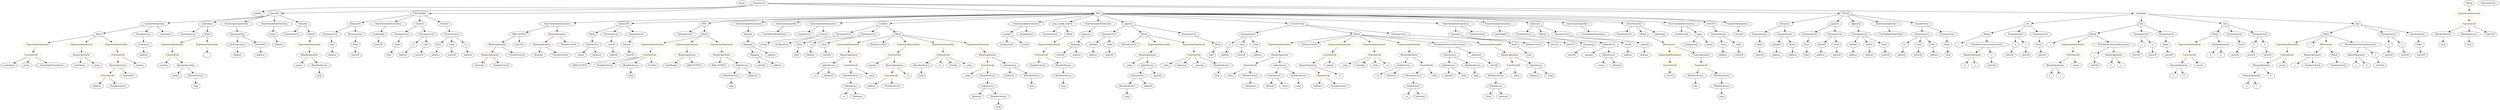 strict digraph {
	graph [bb="0,0,14497,756"];
	node [label="\N"];
	Enter	[height=0.5,
		pos="4274.6,738",
		width=0.83628];
	VariableDeclaration_decimals	[color=black,
		height=0.5,
		label=decimals,
		pos="8394.6,522",
		width=1.1967];
	NumberLiteral_Unnamed_3	[color=black,
		height=0.5,
		label=NumberLiteral,
		pos="8835.6,450",
		width=1.765];
	VariableDeclaration_decimals -> NumberLiteral_Unnamed_3	[pos="e,8789.6,462.7 8426.5,509.45 8433,507.38 8440,505.44 8446.6,504 8585.1,473.81 8623.9,492.33 8763.6,468 8768.5,467.15 8773.5,466.16 \
8778.6,465.11"];
	ElementaryTypeName_uint256_24	[color=black,
		height=0.5,
		label=uint256,
		pos="8954.6,450",
		width=1.0442];
	VariableDeclaration_decimals -> ElementaryTypeName_uint256_24	[pos="e,8927.2,462.51 8426.1,509.35 8432.8,507.27 8439.9,505.34 8446.6,504 8648.5,463.72 8707.4,512.12 8908.6,468 8911.2,467.43 8913.8,\
466.75 8916.5,465.99"];
	Block_Unnamed_3	[color=black,
		height=0.5,
		label=Block,
		pos="13501,522",
		width=0.90558];
	ExpressionStatement_Unnamed_6	[color=orange,
		height=0.5,
		label=ExpressionStatement,
		pos="13268,450",
		width=2.458];
	Block_Unnamed_3 -> ExpressionStatement_Unnamed_6	[pos="e,13316,465.43 13472,512.56 13436,501.75 13373,482.75 13327,468.71"];
	Identifier_c_1	[color=black,
		height=0.5,
		label=c,
		pos="13403,450",
		width=0.75];
	Block_Unnamed_3 -> Identifier_c_1	[pos="e,13421,463.86 13481,507.17 13466,496.65 13446,482.03 13430,470.34"];
	IfStatement_Unnamed	[color=orange,
		height=0.5,
		label=IfStatement,
		pos="13501,450",
		width=1.4739];
	Block_Unnamed_3 -> IfStatement_Unnamed	[pos="e,13501,468.1 13501,503.7 13501,496.41 13501,487.73 13501,479.54"];
	VariableDeclarationStatement_Unnamed	[color=black,
		height=0.5,
		label=VariableDeclarationStatement,
		pos="13691,450",
		width=3.3174];
	Block_Unnamed_3 -> VariableDeclarationStatement_Unnamed	[pos="e,13647,467.1 13527,511.27 13555,500.92 13600,484.26 13636,471.07"];
	Identifier_msg_9	[color=black,
		height=0.5,
		label=msg,
		pos="5788.6,18",
		width=0.75];
	FunctionDefinition_allowance	[color=black,
		height=0.5,
		label=allowance,
		pos="10293,594",
		width=1.3076];
	ParameterList_Unnamed_6	[color=black,
		height=0.5,
		label=ParameterList,
		pos="10152,522",
		width=1.7095];
	FunctionDefinition_allowance -> ParameterList_Unnamed_6	[pos="e,10182,538.01 10265,579.17 10244,568.87 10215,554.66 10192,543.11"];
	ParameterList_Unnamed_5	[color=black,
		height=0.5,
		label=ParameterList,
		pos="10293,522",
		width=1.7095];
	FunctionDefinition_allowance -> ParameterList_Unnamed_5	[pos="e,10293,540.1 10293,575.7 10293,568.41 10293,559.73 10293,551.54"];
	BinaryOperation_Unnamed_7	[color=brown,
		height=0.5,
		label=BinaryOperation,
		pos="13035,234",
		width=1.9867];
	Identifier_a_2	[color=black,
		height=0.5,
		label=a,
		pos="12999,162",
		width=0.75];
	BinaryOperation_Unnamed_7 -> Identifier_a_2	[pos="e,13007,179.14 13026,215.7 13022,207.75 13017,198.16 13012,189.34"];
	Identifier_c	[color=black,
		height=0.5,
		label=c,
		pos="13071,162",
		width=0.75];
	BinaryOperation_Unnamed_7 -> Identifier_c	[pos="e,13062,179.14 13043,215.7 13048,207.75 13052,198.16 13057,189.34"];
	BinaryOperation_Unnamed_12	[color=brown,
		height=0.5,
		label=BinaryOperation,
		pos="11880,306",
		width=1.9867];
	Identifier_a_7	[color=black,
		height=0.5,
		label=a,
		pos="11844,234",
		width=0.75];
	BinaryOperation_Unnamed_12 -> Identifier_a_7	[pos="e,11852,251.14 11871,287.7 11867,279.75 11862,270.16 11857,261.34"];
	Identifier_c_3	[color=black,
		height=0.5,
		label=c,
		pos="11916,234",
		width=0.75];
	BinaryOperation_Unnamed_12 -> Identifier_c_3	[pos="e,11907,251.14 11888,287.7 11893,279.75 11897,270.16 11902,261.34"];
	Identifier_allowed_1	[color=black,
		height=0.5,
		label=allowed,
		pos="7330.6,162",
		width=1.0858];
	Identifier_msg_14	[color=black,
		height=0.5,
		label=msg,
		pos="7013.6,234",
		width=0.75];
	ParameterList_Unnamed_11	[color=black,
		height=0.5,
		label=ParameterList,
		pos="10716,522",
		width=1.7095];
	VariableDeclaration_spender	[color=black,
		height=0.5,
		label=spender,
		pos="10689,450",
		width=1.1135];
	ParameterList_Unnamed_11 -> VariableDeclaration_spender	[pos="e,10695,468.1 10709,503.7 10706,496.15 10702,487.12 10699,478.68"];
	VariableDeclaration_owner	[color=black,
		height=0.5,
		label=owner,
		pos="10783,450",
		width=0.93331];
	ParameterList_Unnamed_11 -> VariableDeclaration_owner	[pos="e,10768,466.51 10731,504.41 10740,495.53 10751,484.44 10760,474.67"];
	VariableDeclaration_value_1	[color=black,
		height=0.5,
		label=value,
		pos="10871,450",
		width=0.82242];
	ParameterList_Unnamed_11 -> VariableDeclaration_value_1	[pos="e,10847,461.56 10748,506.33 10774,494.56 10811,478.1 10837,466.19"];
	MemberAccess_Unnamed_18	[color=black,
		height=0.5,
		label=MemberAccess,
		pos="8184.6,234",
		width=1.9174];
	IndexAccess_Unnamed_11	[color=black,
		height=0.5,
		label=IndexAccess,
		pos="8184.6,162",
		width=1.6402];
	MemberAccess_Unnamed_18 -> IndexAccess_Unnamed_11	[pos="e,8184.6,180.1 8184.6,215.7 8184.6,208.41 8184.6,199.73 8184.6,191.54"];
	IndexAccess_Unnamed_7	[color=black,
		height=0.5,
		label=IndexAccess,
		pos="8398.6,306",
		width=1.6402];
	Identifier_allowed	[color=black,
		height=0.5,
		label=allowed,
		pos="8398.6,234",
		width=1.0858];
	IndexAccess_Unnamed_7 -> Identifier_allowed	[pos="e,8398.6,252.1 8398.6,287.7 8398.6,280.41 8398.6,271.73 8398.6,263.54"];
	Identifier__from	[color=black,
		height=0.5,
		label=_from,
		pos="8489.6,234",
		width=0.93331];
	IndexAccess_Unnamed_7 -> Identifier__from	[pos="e,8471,249.25 8419.7,288.76 8432.3,279.05 8448.5,266.6 8462.1,256.13"];
	Parameter_spender_1	[color=black,
		height=0.5,
		label=spender,
		pos="10503,450",
		width=1.1135];
	ElementaryTypeName_address_8	[color=black,
		height=0.5,
		label=address,
		pos="10497,378",
		width=1.0996];
	Parameter_spender_1 -> ElementaryTypeName_address_8	[pos="e,10498,396.1 10501,431.7 10500,424.41 10500,415.73 10499,407.54"];
	Block_Unnamed_13	[color=black,
		height=0.5,
		label=Block,
		pos="3420.6,522",
		width=0.90558];
	IndexAccess_Unnamed_5	[color=black,
		height=0.5,
		label=IndexAccess,
		pos="3419.6,450",
		width=1.6402];
	Block_Unnamed_13 -> IndexAccess_Unnamed_5	[pos="e,3419.8,468.1 3420.3,503.7 3420.2,496.41 3420.1,487.73 3420,479.54"];
	BinaryOperation_Unnamed_20	[color=brown,
		height=0.5,
		label=BinaryOperation,
		pos="5722.6,378",
		width=1.9867];
	FunctionCall_Unnamed_14	[color=orange,
		height=0.5,
		label=FunctionCall,
		pos="5722.6,306",
		width=1.6125];
	BinaryOperation_Unnamed_20 -> FunctionCall_Unnamed_14	[pos="e,5722.6,324.1 5722.6,359.7 5722.6,352.41 5722.6,343.73 5722.6,335.54"];
	IndexAccess_Unnamed_1	[color=black,
		height=0.5,
		label=IndexAccess,
		pos="5857.6,306",
		width=1.6402];
	BinaryOperation_Unnamed_20 -> IndexAccess_Unnamed_1	[pos="e,5828.8,321.94 5752.9,361.29 5772.3,351.22 5797.7,338.05 5818.6,327.21"];
	IndexAccess_Unnamed_13	[color=black,
		height=0.5,
		label=IndexAccess,
		pos="7361.6,234",
		width=1.6402];
	IndexAccess_Unnamed_13 -> Identifier_allowed_1	[pos="e,7338.1,180.1 7353.9,215.7 7350.5,208.07 7346.5,198.92 7342.7,190.4"];
	Identifier__from_3	[color=black,
		height=0.5,
		label=_from,
		pos="7421.6,162",
		width=0.93331];
	IndexAccess_Unnamed_13 -> Identifier__from_3	[pos="e,7408.3,178.51 7375.8,216.41 7383.3,207.62 7392.7,196.66 7401,186.96"];
	FunctionCall_Unnamed_13	[color=orange,
		height=0.5,
		label=FunctionCall,
		pos="5140.6,234",
		width=1.6125];
	ElementaryTypeName_address_21	[color=black,
		height=0.5,
		label=address,
		pos="5082.6,162",
		width=1.0996];
	FunctionCall_Unnamed_13 -> ElementaryTypeName_address_21	[pos="e,5096.1,179.31 5126.5,216.05 5119.6,207.68 5111.1,197.4 5103.4,188.13"];
	NumberLiteral_Unnamed_11	[color=black,
		height=0.5,
		label=NumberLiteral,
		pos="5203.6,162",
		width=1.765];
	FunctionCall_Unnamed_13 -> NumberLiteral_Unnamed_11	[pos="e,5188.3,179.96 5155.5,216.41 5163,208.08 5172.2,197.8 5180.6,188.49"];
	FunctionDefinition_transferOwnership	[color=black,
		height=0.5,
		label=transferOwnership,
		pos="885.56,594",
		width=2.1947];
	Block_Unnamed_2	[color=black,
		height=0.5,
		label=Block,
		pos="574.56,522",
		width=0.90558];
	FunctionDefinition_transferOwnership -> Block_Unnamed_2	[pos="e,604.47,529.73 830.68,580.65 769.14,566.8 670.76,544.65 615.56,532.23"];
	ParameterList_Unnamed_15	[color=black,
		height=0.5,
		label=ParameterList,
		pos="819.56,522",
		width=1.7095];
	FunctionDefinition_transferOwnership -> ParameterList_Unnamed_15	[pos="e,835.39,539.79 869.59,576.05 861.64,567.63 851.89,557.28 843.1,547.97"];
	ModifierInvocation_onlyOwner	[color=black,
		height=0.5,
		label=onlyOwner,
		pos="950.56,522",
		width=1.4323];
	FunctionDefinition_transferOwnership -> ModifierInvocation_onlyOwner	[pos="e,935.42,539.31 901.3,576.05 909.24,567.5 919.02,556.97 927.76,547.56"];
	Parameter_to	[color=black,
		height=0.5,
		label=to,
		pos="2352.6,450",
		width=0.75];
	ElementaryTypeName_address_1	[color=black,
		height=0.5,
		label=address,
		pos="2305.6,378",
		width=1.0996];
	Parameter_to -> ElementaryTypeName_address_1	[pos="e,2316.5,395.31 2341.9,433.12 2336.3,424.73 2329.2,414.24 2322.8,404.73"];
	PragmaDirective_solidity	[color=black,
		height=0.5,
		label=solidity,
		pos="1475.6,666",
		width=1.0442];
	Parameter_b_2	[color=black,
		height=0.5,
		label=b,
		pos="13050,450",
		width=0.75];
	ElementaryTypeName_uint256_17	[color=black,
		height=0.5,
		label=uint256,
		pos="13043,378",
		width=1.0442];
	Parameter_b_2 -> ElementaryTypeName_uint256_17	[pos="e,13044,396.1 13048,431.7 13047,424.41 13046,415.73 13045,407.54"];
	StateVariableDeclaration_Unnamed_7	[color=black,
		height=0.5,
		label=StateVariableDeclaration,
		pos="3218.6,594",
		width=2.8184];
	VariableDeclaration_MAX_SUPPLY	[color=black,
		height=0.5,
		label=MAX_SUPPLY,
		pos="2998.6,522",
		width=1.9867];
	StateVariableDeclaration_Unnamed_7 -> VariableDeclaration_MAX_SUPPLY	[pos="e,3041.6,536.7 3170.6,577.72 3135.7,566.64 3088.6,551.64 3052.5,540.15"];
	BinaryOperation_Unnamed_15	[color=brown,
		height=0.5,
		label=BinaryOperation,
		pos="3218.6,522",
		width=1.9867];
	StateVariableDeclaration_Unnamed_7 -> BinaryOperation_Unnamed_15	[pos="e,3218.6,540.1 3218.6,575.7 3218.6,568.41 3218.6,559.73 3218.6,551.54"];
	ExpressionStatement_Unnamed_4	[color=orange,
		height=0.5,
		label=ExpressionStatement,
		pos="260.56,450",
		width=2.458];
	FunctionCall_Unnamed_3	[color=orange,
		height=0.5,
		label=FunctionCall,
		pos="188.56,378",
		width=1.6125];
	ExpressionStatement_Unnamed_4 -> FunctionCall_Unnamed_3	[pos="e,205.34,395.31 243.14,432.05 234.25,423.42 223.29,412.76 213.53,403.27"];
	ElementaryTypeName_address_25	[color=black,
		height=0.5,
		label=address,
		pos="7622.6,162",
		width=1.0996];
	ElementaryTypeName_address_26	[color=black,
		height=0.5,
		label=address,
		pos="6304.6,378",
		width=1.0996];
	BinaryOperation_Unnamed_14	[color=brown,
		height=0.5,
		label=BinaryOperation,
		pos="2814.6,378",
		width=1.9867];
	Identifier_decimals	[color=black,
		height=0.5,
		label=decimals,
		pos="2751.6,306",
		width=1.1967];
	BinaryOperation_Unnamed_14 -> Identifier_decimals	[pos="e,2766.2,323.31 2799.3,360.05 2791.7,351.59 2782.3,341.19 2773.9,331.84"];
	NumberLiteral_Unnamed_6	[color=black,
		height=0.5,
		label=NumberLiteral,
		pos="2876.6,306",
		width=1.765];
	BinaryOperation_Unnamed_14 -> NumberLiteral_Unnamed_6	[pos="e,2861.7,323.79 2829.6,360.05 2837,351.71 2846,341.49 2854.2,332.25"];
	Parameter_None_7	[color=black,
		height=0.5,
		label=None,
		pos="12956,450",
		width=0.85014];
	ElementaryTypeName_uint256_18	[color=black,
		height=0.5,
		label=uint256,
		pos="12950,378",
		width=1.0442];
	Parameter_None_7 -> ElementaryTypeName_uint256_18	[pos="e,12951,396.1 12954,431.7 12953,424.41 12953,415.73 12952,407.54"];
	FunctionDefinition_balanceOf_1	[color=black,
		height=0.5,
		label=balanceOf,
		pos="3604.6,594",
		width=1.3491];
	FunctionDefinition_balanceOf_1 -> Block_Unnamed_13	[pos="e,3446.5,533.32 3571.2,580.63 3542.6,569.99 3500.3,554.16 3463.6,540 3461.4,539.17 3459.2,538.3 3456.9,537.43"];
	ParameterList_Unnamed_31	[color=black,
		height=0.5,
		label=ParameterList,
		pos="3534.6,522",
		width=1.7095];
	FunctionDefinition_balanceOf_1 -> ParameterList_Unnamed_31	[pos="e,3551.2,539.63 3588.3,576.76 3579.7,568.14 3568.9,557.36 3559.3,547.73"];
	ParameterList_Unnamed_32	[color=black,
		height=0.5,
		label=ParameterList,
		pos="3675.6,522",
		width=1.7095];
	FunctionDefinition_balanceOf_1 -> ParameterList_Unnamed_32	[pos="e,3658.7,539.63 3621,576.76 3629.9,568.06 3640.9,557.15 3650.8,547.43"];
	FunctionDefinition_IPAC	[color=black,
		height=0.5,
		label=IPAC,
		pos="4161.6,594",
		width=0.89172];
	ParameterList_Unnamed_25	[color=black,
		height=0.5,
		label=ParameterList,
		pos="4049.6,522",
		width=1.7095];
	FunctionDefinition_IPAC -> ParameterList_Unnamed_25	[pos="e,4075,538.88 4140.8,580 4125,570.14 4103,556.38 4084.5,544.85"];
	Block_Unnamed_8	[color=black,
		height=0.5,
		label=Block,
		pos="4161.6,522",
		width=0.90558];
	FunctionDefinition_IPAC -> Block_Unnamed_8	[pos="e,4161.6,540.1 4161.6,575.7 4161.6,568.41 4161.6,559.73 4161.6,551.54"];
	FunctionDefinition_balanceOf	[color=black,
		height=0.5,
		label=balanceOf,
		pos="2042.6,594",
		width=1.3491];
	ParameterList_Unnamed	[color=black,
		height=0.5,
		label=ParameterList,
		pos="1901.6,522",
		width=1.7095];
	FunctionDefinition_balanceOf -> ParameterList_Unnamed	[pos="e,1931.7,537.94 2014.4,579 1993.6,568.69 1965.1,554.52 1941.9,543.02"];
	ParameterList_Unnamed_1	[color=black,
		height=0.5,
		label=ParameterList,
		pos="2042.6,522",
		width=1.7095];
	FunctionDefinition_balanceOf -> ParameterList_Unnamed_1	[pos="e,2042.6,540.1 2042.6,575.7 2042.6,568.41 2042.6,559.73 2042.6,551.54"];
	Parameter_None_2	[color=black,
		height=0.5,
		label=None,
		pos="10139,450",
		width=0.85014];
	ElementaryTypeName_uint256_4	[color=black,
		height=0.5,
		label=uint256,
		pos="10135,378",
		width=1.0442];
	Parameter_None_2 -> ElementaryTypeName_uint256_4	[pos="e,10136,396.1 10138,431.7 10137,424.41 10137,415.73 10136,407.54"];
	ElementaryTypeName_uint256_20	[color=black,
		height=0.5,
		label=uint256,
		pos="12445,378",
		width=1.0442];
	Parameter_to_1	[color=black,
		height=0.5,
		label=to,
		pos="10984,450",
		width=0.75];
	ElementaryTypeName_address_7	[color=black,
		height=0.5,
		label=address,
		pos="10974,378",
		width=1.0996];
	Parameter_to_1 -> ElementaryTypeName_address_7	[pos="e,10976,396.1 10981,431.7 10980,424.32 10979,415.52 10978,407.25"];
	StateVariableDeclaration_Unnamed	[color=black,
		height=0.5,
		label=StateVariableDeclaration,
		pos="2230.6,594",
		width=2.8184];
	VariableDeclaration_totalSupply	[color=black,
		height=0.5,
		label=totalSupply,
		pos="2175.6,522",
		width=1.4739];
	StateVariableDeclaration_Unnamed -> VariableDeclaration_totalSupply	[pos="e,2188.6,539.62 2217,575.7 2210.5,567.52 2202.8,557.6 2195.7,548.58"];
	StateVariableDeclaration_Unnamed_9	[color=black,
		height=0.5,
		label=StateVariableDeclaration,
		pos="4320.6,594",
		width=2.8184];
	VariableDeclaration_allowed	[color=black,
		height=0.5,
		label=allowed,
		pos="4315.6,522",
		width=1.0858];
	StateVariableDeclaration_Unnamed_9 -> VariableDeclaration_allowed	[pos="e,4316.8,540.1 4319.3,575.7 4318.8,568.41 4318.2,559.73 4317.6,551.54"];
	Identifier__value_8	[color=black,
		height=0.5,
		label=_value,
		pos="6702.6,306",
		width=0.96103];
	ElementaryTypeName_uint256_16	[color=black,
		height=0.5,
		label=uint256,
		pos="13136,378",
		width=1.0442];
	BooleanLiteral_Unnamed_2	[color=black,
		height=0.5,
		label=BooleanLiteral,
		pos="6517.6,450",
		width=1.7788];
	Parameter_value	[color=black,
		height=0.5,
		label=value,
		pos="2433.6,450",
		width=0.82242];
	ElementaryTypeName_uint256_2	[color=black,
		height=0.5,
		label=uint256,
		pos="2400.6,378",
		width=1.0442];
	Parameter_value -> ElementaryTypeName_uint256_2	[pos="e,2408.6,395.96 2425.7,432.41 2422.1,424.59 2417.6,415.06 2413.4,406.23"];
	InheritanceSpecifier_Unnamed_1	[color=black,
		height=0.5,
		label=InheritanceSpecifier,
		pos="4534.6,594",
		width=2.3333];
	UserDefinedTypeName_Unnamed_1	[color=black,
		height=0.5,
		label=UserDefinedTypeName,
		pos="4470.6,522",
		width=2.7214];
	InheritanceSpecifier_Unnamed_1 -> UserDefinedTypeName_Unnamed_1	[pos="e,4485.9,539.79 4519.1,576.05 4511.4,567.71 4502.1,557.49 4493.7,548.25"];
	Parameter__to_1	[color=black,
		height=0.5,
		label=_to,
		pos="7096.6,450",
		width=0.75];
	ElementaryTypeName_address_24	[color=black,
		height=0.5,
		label=address,
		pos="7081.6,378",
		width=1.0996];
	Parameter__to_1 -> ElementaryTypeName_address_24	[pos="e,7085.2,396.1 7092.9,431.7 7091.3,424.32 7089.4,415.52 7087.6,407.25"];
	FunctionCall_Unnamed_11	[color=orange,
		height=0.5,
		label=FunctionCall,
		pos="9631.6,306",
		width=1.6125];
	Identifier_revert	[color=black,
		height=0.5,
		label=revert,
		pos="9631.6,234",
		width=0.87786];
	FunctionCall_Unnamed_11 -> Identifier_revert	[pos="e,9631.6,252.1 9631.6,287.7 9631.6,280.41 9631.6,271.73 9631.6,263.54"];
	ElementaryTypeName_address	[color=black,
		height=0.5,
		label=address,
		pos="1912.6,378",
		width=1.0996];
	ExpressionStatement_Unnamed_14	[color=orange,
		height=0.5,
		label=ExpressionStatement,
		pos="9631.6,378",
		width=2.458];
	ExpressionStatement_Unnamed_14 -> FunctionCall_Unnamed_11	[pos="e,9631.6,324.1 9631.6,359.7 9631.6,352.41 9631.6,343.73 9631.6,335.54"];
	NumberLiteral_Unnamed_4	[color=black,
		height=0.5,
		label=NumberLiteral,
		pos="8519.6,522",
		width=1.765];
	ElementaryTypeName_uint256_30	[color=black,
		height=0.5,
		label=uint256,
		pos="4784.6,378",
		width=1.0442];
	ElementaryTypeName_address_19	[color=black,
		height=0.5,
		label=address,
		pos="9936.6,378",
		width=1.0996];
	ParameterList_Unnamed_24	[color=black,
		height=0.5,
		label=ParameterList,
		pos="9917.6,522",
		width=1.7095];
	VariableDeclaration__from	[color=black,
		height=0.5,
		label=_from,
		pos="9936.6,450",
		width=0.93331];
	ParameterList_Unnamed_24 -> VariableDeclaration__from	[pos="e,9931.9,468.1 9922.3,503.7 9924.3,496.24 9926.7,487.32 9929,478.97"];
	VariableDeclaration__value	[color=black,
		height=0.5,
		label=_value,
		pos="10027,450",
		width=0.96103];
	ParameterList_Unnamed_24 -> VariableDeclaration__value	[pos="e,10006,464.47 9942.3,505.12 9958.3,494.87 9979.1,481.46 9996.1,470.55"];
	FunctionDefinition_div	[color=black,
		height=0.5,
		label=div,
		pos="11703,594",
		width=0.75];
	Block_Unnamed_5	[color=black,
		height=0.5,
		label=Block,
		pos="11462,522",
		width=0.90558];
	FunctionDefinition_div -> Block_Unnamed_5	[pos="e,11490,531.3 11678,585.9 11636,573.79 11551,549 11501,534.42"];
	ParameterList_Unnamed_18	[color=black,
		height=0.5,
		label=ParameterList,
		pos="11633,522",
		width=1.7095];
	FunctionDefinition_div -> ParameterList_Unnamed_18	[pos="e,11649,539.7 11688,578.5 11679,569.59 11668,557.94 11657,547.62"];
	ParameterList_Unnamed_19	[color=black,
		height=0.5,
		label=ParameterList,
		pos="11774,522",
		width=1.7095];
	FunctionDefinition_div -> ParameterList_Unnamed_19	[pos="e,11757,539.7 11717,578.5 11726,569.59 11738,557.94 11749,547.62"];
	BinaryOperation_Unnamed_26	[color=brown,
		height=0.5,
		label=BinaryOperation,
		pos="6590.6,378",
		width=1.9867];
	Identifier__value_7	[color=black,
		height=0.5,
		label=_value,
		pos="6478.6,306",
		width=0.96103];
	BinaryOperation_Unnamed_26 -> Identifier__value_7	[pos="e,6499.9,320.33 6564.6,360.76 6548.2,350.5 6526.9,337.18 6509.6,326.37"];
	IndexAccess_Unnamed_14	[color=black,
		height=0.5,
		label=IndexAccess,
		pos="6590.6,306",
		width=1.6402];
	BinaryOperation_Unnamed_26 -> IndexAccess_Unnamed_14	[pos="e,6590.6,324.1 6590.6,359.7 6590.6,352.41 6590.6,343.73 6590.6,335.54"];
	ElementaryTypeName_uint256_32	[color=black,
		height=0.5,
		label=uint256,
		pos="7176.6,378",
		width=1.0442];
	Identifier__to_1	[color=black,
		height=0.5,
		label=_to,
		pos="4688.6,234",
		width=0.75];
	Block_Unnamed_2 -> ExpressionStatement_Unnamed_4	[pos="e,318.79,463.98 544.74,514.35 495.73,503.42 396.89,481.39 329.7,466.41"];
	ExpressionStatement_Unnamed_5	[color=orange,
		height=0.5,
		label=ExpressionStatement,
		pos="476.56,450",
		width=2.458];
	Block_Unnamed_2 -> ExpressionStatement_Unnamed_5	[pos="e,500.03,467.76 555.2,507.17 542.08,497.8 524.42,485.19 509.16,474.29"];
	ExpressionStatement_Unnamed_3	[color=orange,
		height=0.5,
		label=ExpressionStatement,
		pos="671.56,450",
		width=2.458];
	Block_Unnamed_2 -> ExpressionStatement_Unnamed_3	[pos="e,648.33,467.76 593.73,507.17 606.71,497.8 624.19,485.19 639.3,474.29"];
	Identifier_b_2	[color=black,
		height=0.5,
		label=b,
		pos="11330,306",
		width=0.75];
	Identifier_msg_5	[color=black,
		height=0.5,
		label=msg,
		pos="14324,450",
		width=0.75];
	Parameter__to	[color=black,
		height=0.5,
		label=_to,
		pos="4690.6,450",
		width=0.75];
	ElementaryTypeName_address_20	[color=black,
		height=0.5,
		label=address,
		pos="4689.6,378",
		width=1.0996];
	Parameter__to -> ElementaryTypeName_address_20	[pos="e,4689.8,396.1 4690.3,431.7 4690.2,424.41 4690.1,415.73 4690,407.54"];
	Identifier_balances_6	[color=black,
		height=0.5,
		label=balances,
		pos="8913.6,234",
		width=1.1828];
	Parameter_None_4	[color=black,
		height=0.5,
		label=None,
		pos="10413,450",
		width=0.85014];
	ElementaryTypeName_bool_2	[color=black,
		height=0.5,
		label=bool,
		pos="10412,378",
		width=0.76697];
	Parameter_None_4 -> ElementaryTypeName_bool_2	[pos="e,10412,396.1 10412,431.7 10412,424.41 10412,415.73 10412,407.54"];
	StateVariableDeclaration_Unnamed_4	[color=black,
		height=0.5,
		label=StateVariableDeclaration,
		pos="4750.6,594",
		width=2.8184];
	stringLiteral_Unnamed_5	[color=black,
		height=0.5,
		label=stringLiteral,
		pos="4640.6,522",
		width=1.5016];
	StateVariableDeclaration_Unnamed_4 -> stringLiteral_Unnamed_5	[pos="e,4664.8,538.43 4724.2,576.23 4709.3,566.72 4690.4,554.71 4674.4,544.51"];
	VariableDeclaration_version	[color=black,
		height=0.5,
		label=version,
		pos="4750.6,522",
		width=1.0442];
	StateVariableDeclaration_Unnamed_4 -> VariableDeclaration_version	[pos="e,4750.6,540.1 4750.6,575.7 4750.6,568.41 4750.6,559.73 4750.6,551.54"];
	FunctionDefinition_approve	[color=black,
		height=0.5,
		label=approve,
		pos="10575,594",
		width=1.1412];
	ParameterList_Unnamed_10	[color=black,
		height=0.5,
		label=ParameterList,
		pos="10434,522",
		width=1.7095];
	FunctionDefinition_approve -> ParameterList_Unnamed_10	[pos="e,10464,538.05 10548,579.83 10527,569.48 10498,554.89 10474,543.09"];
	ParameterList_Unnamed_9	[color=black,
		height=0.5,
		label=ParameterList,
		pos="10575,522",
		width=1.7095];
	FunctionDefinition_approve -> ParameterList_Unnamed_9	[pos="e,10575,540.1 10575,575.7 10575,568.41 10575,559.73 10575,551.54"];
	Identifier_owner_1	[color=black,
		height=0.5,
		label=owner,
		pos="1015.6,234",
		width=0.93331];
	Parameter_balance	[color=black,
		height=0.5,
		label=balance,
		pos="3630.6,450",
		width=1.0719];
	ElementaryTypeName_uint256_31	[color=black,
		height=0.5,
		label=uint256,
		pos="3631.6,378",
		width=1.0442];
	Parameter_balance -> ElementaryTypeName_uint256_31	[pos="e,3631.3,396.1 3630.8,431.7 3630.9,424.41 3631,415.73 3631.2,407.54"];
	ModifierDefinition_onlyOwner	[color=black,
		height=0.5,
		label=onlyOwner,
		pos="1193.6,594",
		width=1.4323];
	ParameterList_Unnamed_14	[color=black,
		height=0.5,
		label=ParameterList,
		pos="1081.6,522",
		width=1.7095];
	ModifierDefinition_onlyOwner -> ParameterList_Unnamed_14	[pos="e,1106.6,538.64 1169.3,577.81 1153.8,568.13 1133.5,555.43 1116.3,544.7"];
	Block_Unnamed_1	[color=black,
		height=0.5,
		label=Block,
		pos="1193.6,522",
		width=0.90558];
	ModifierDefinition_onlyOwner -> Block_Unnamed_1	[pos="e,1193.6,540.1 1193.6,575.7 1193.6,568.41 1193.6,559.73 1193.6,551.54"];
	ExpressionStatement_Unnamed_1	[color=orange,
		height=0.5,
		label=ExpressionStatement,
		pos="996.56,450",
		width=2.458];
	FunctionCall_Unnamed	[color=orange,
		height=0.5,
		label=FunctionCall,
		pos="996.56,378",
		width=1.6125];
	ExpressionStatement_Unnamed_1 -> FunctionCall_Unnamed	[pos="e,996.56,396.1 996.56,431.7 996.56,424.41 996.56,415.73 996.56,407.54"];
	ParameterList_Unnamed_13	[color=black,
		height=0.5,
		label=ParameterList,
		pos="1677.6,522",
		width=1.7095];
	ElementaryTypeName_address_10	[color=black,
		height=0.5,
		label=address,
		pos="10687,378",
		width=1.0996];
	VariableDeclaration_spender -> ElementaryTypeName_address_10	[pos="e,10687,396.1 10688,431.7 10688,424.41 10688,415.73 10687,407.54"];
	BinaryOperation_Unnamed_2	[color=brown,
		height=0.5,
		label=BinaryOperation,
		pos="686.56,306",
		width=1.9867];
	FunctionCall_Unnamed_2	[color=orange,
		height=0.5,
		label=FunctionCall,
		pos="622.56,234",
		width=1.6125];
	BinaryOperation_Unnamed_2 -> FunctionCall_Unnamed_2	[pos="e,637.91,251.79 671.07,288.05 663.45,279.71 654.1,269.49 645.65,260.25"];
	Identifier_newOwner	[color=black,
		height=0.5,
		label=newOwner,
		pos="749.56,234",
		width=1.4046];
	BinaryOperation_Unnamed_2 -> Identifier_newOwner	[pos="e,734.89,251.31 701.82,288.05 709.43,279.59 718.79,269.19 727.2,259.84"];
	EventDefinition_OwnershipTransferred	[color=black,
		height=0.5,
		label=OwnershipTransferred,
		pos="1360.6,594",
		width=2.6243];
	ParameterList_Unnamed_12	[color=black,
		height=0.5,
		label=ParameterList,
		pos="1365.6,522",
		width=1.7095];
	EventDefinition_OwnershipTransferred -> ParameterList_Unnamed_12	[pos="e,1364.3,540.1 1361.8,575.7 1362.3,568.41 1362.9,559.73 1363.5,551.54"];
	ParameterList_Unnamed_3	[color=black,
		height=0.5,
		label=ParameterList,
		pos="2308.6,522",
		width=1.7095];
	Parameter_None_1	[color=black,
		height=0.5,
		label=None,
		pos="2263.6,450",
		width=0.85014];
	ParameterList_Unnamed_3 -> Parameter_None_1	[pos="e,2274,467.31 2297.7,504.05 2292.4,495.85 2286,485.83 2280.1,476.71"];
	BinaryOperation_Unnamed	[color=brown,
		height=0.5,
		label=BinaryOperation,
		pos="1779.6,378",
		width=1.9867];
	Identifier_owner	[color=black,
		height=0.5,
		label=owner,
		pos="1718.6,306",
		width=0.93331];
	BinaryOperation_Unnamed -> Identifier_owner	[pos="e,1732.4,322.83 1764.8,360.05 1757.3,351.47 1748.1,340.89 1739.9,331.44"];
	MemberAccess_Unnamed	[color=black,
		height=0.5,
		label=MemberAccess,
		pos="1839.6,306",
		width=1.9174];
	BinaryOperation_Unnamed -> MemberAccess_Unnamed	[pos="e,1825.2,323.79 1794.1,360.05 1801.2,351.71 1810,341.49 1817.9,332.25"];
	ElementaryTypeName_uint256_12	[color=black,
		height=0.5,
		label=uint256,
		pos="11698,378",
		width=1.0442];
	Block_Unnamed_7	[color=black,
		height=0.5,
		label=Block,
		pos="12096,522",
		width=0.90558];
	Identifier_c_4	[color=black,
		height=0.5,
		label=c,
		pos="11850,450",
		width=0.75];
	Block_Unnamed_7 -> Identifier_c_4	[pos="e,11871,461.77 12065,515.25 12024,507.01 11948,490.33 11886,468 11884,467.45 11882,466.85 11881,466.22"];
	ExpressionStatement_Unnamed_8	[color=orange,
		height=0.5,
		label=ExpressionStatement,
		pos="11983,450",
		width=2.458];
	Block_Unnamed_7 -> ExpressionStatement_Unnamed_8	[pos="e,12009,467.57 12074,507.83 12059,498.21 12037,484.92 12019,473.61"];
	VariableDeclarationStatement_Unnamed_2	[color=black,
		height=0.5,
		label=VariableDeclarationStatement,
		pos="12209,450",
		width=3.3174];
	Block_Unnamed_7 -> VariableDeclarationStatement_Unnamed_2	[pos="e,12181,467.82 12117,507.83 12132,498.28 12154,485.1 12172,473.85"];
	Identifier_msg_12	[color=black,
		height=0.5,
		label=msg,
		pos="7507.6,162",
		width=0.75];
	ElementaryTypeName_uint256_27	[color=black,
		height=0.5,
		label=uint256,
		pos="6112.6,378",
		width=1.0442];
	Identifier_msg_2	[color=black,
		height=0.5,
		label=msg,
		pos="4248.6,162",
		width=0.75];
	FunctionDefinition_transfer_1	[color=black,
		height=0.5,
		label=transfer,
		pos="5097.6,594",
		width=1.0719];
	ParameterList_Unnamed_30	[color=black,
		height=0.5,
		label=ParameterList,
		pos="4867.6,522",
		width=1.7095];
	FunctionDefinition_transfer_1 -> ParameterList_Unnamed_30	[pos="e,4909.2,535.67 5066.1,583.41 5028.4,571.96 4965,552.64 4919.9,538.93"];
	ParameterList_Unnamed_29	[color=black,
		height=0.5,
		label=ParameterList,
		pos="5008.6,522",
		width=1.7095];
	FunctionDefinition_transfer_1 -> ParameterList_Unnamed_29	[pos="e,5029.3,539.29 5078.7,578.15 5066.9,568.89 5051.5,556.78 5038.1,546.26"];
	Block_Unnamed_12	[color=black,
		height=0.5,
		label=Block,
		pos="5187.6,522",
		width=0.90558];
	FunctionDefinition_transfer_1 -> Block_Unnamed_12	[pos="e,5169.1,537.35 5116.7,578.15 5129.3,568.28 5146.2,555.15 5160.3,544.19"];
	ExpressionStatement_Unnamed_13	[color=orange,
		height=0.5,
		label=ExpressionStatement,
		pos="6045.6,450",
		width=2.458];
	FunctionCall_Unnamed_9	[color=orange,
		height=0.5,
		label=FunctionCall,
		pos="5998.6,378",
		width=1.6125];
	ExpressionStatement_Unnamed_13 -> FunctionCall_Unnamed_9	[pos="e,6010,396.1 6033.9,431.7 6028.7,423.81 6022.3,414.3 6016.4,405.55"];
	IndexAccess_Unnamed_3	[color=black,
		height=0.5,
		label=IndexAccess,
		pos="4776.6,306",
		width=1.6402];
	IndexAccess_Unnamed_3 -> Identifier__to_1	[pos="e,4705.3,248.33 4756.2,288.76 4743.6,278.79 4727.4,265.93 4714.1,255.28"];
	Identifier_balances_3	[color=black,
		height=0.5,
		label=balances,
		pos="4776.6,234",
		width=1.1828];
	IndexAccess_Unnamed_3 -> Identifier_balances_3	[pos="e,4776.6,252.1 4776.6,287.7 4776.6,280.41 4776.6,271.73 4776.6,263.54"];
	MemberAccess_Unnamed_4	[color=black,
		height=0.5,
		label=MemberAccess,
		pos="14168,522",
		width=1.9174];
	Identifier_msg_4	[color=black,
		height=0.5,
		label=msg,
		pos="14168,450",
		width=0.75];
	MemberAccess_Unnamed_4 -> Identifier_msg_4	[pos="e,14168,468.1 14168,503.7 14168,496.41 14168,487.73 14168,479.54"];
	Parameter__owner	[color=black,
		height=0.5,
		label=_owner,
		pos="3535.6,450",
		width=1.0719];
	ElementaryTypeName_address_22	[color=black,
		height=0.5,
		label=address,
		pos="3536.6,378",
		width=1.0996];
	Parameter__owner -> ElementaryTypeName_address_22	[pos="e,3536.3,396.1 3535.8,431.7 3535.9,424.41 3536,415.73 3536.2,407.54"];
	IndexAccess_Unnamed_10	[color=black,
		height=0.5,
		label=IndexAccess,
		pos="8128.6,306",
		width=1.6402];
	Identifier__to_5	[color=black,
		height=0.5,
		label=_to,
		pos="7966.6,234",
		width=0.75];
	IndexAccess_Unnamed_10 -> Identifier__to_5	[pos="e,7988.2,245.4 8094.2,291 8068.7,280.54 8033.3,265.73 8002.6,252 8001.3,251.41 7999.9,250.81 7998.6,250.2"];
	Identifier_balances_8	[color=black,
		height=0.5,
		label=balances,
		pos="8054.6,234",
		width=1.1828];
	IndexAccess_Unnamed_10 -> Identifier_balances_8	[pos="e,8071.5,250.99 8111,288.41 8101.7,279.57 8090,268.53 8079.7,258.79"];
	FunctionCall_Unnamed_19	[color=orange,
		height=0.5,
		label=FunctionCall,
		pos="8783.6,306",
		width=1.6125];
	MemberAccess_Unnamed_17	[color=black,
		height=0.5,
		label=MemberAccess,
		pos="8687.6,234",
		width=1.9174];
	FunctionCall_Unnamed_19 -> MemberAccess_Unnamed_17	[pos="e,8709.9,251.31 8761.8,289.12 8749.2,279.94 8733.1,268.23 8719.2,258.06"];
	Identifier__value_3	[color=black,
		height=0.5,
		label=_value,
		pos="8809.6,234",
		width=0.96103];
	FunctionCall_Unnamed_19 -> Identifier__value_3	[pos="e,8803.2,252.1 8790,287.7 8792.8,280.15 8796.1,271.12 8799.3,262.68"];
	ParameterList_Unnamed_33	[color=black,
		height=0.5,
		label=ParameterList,
		pos="7219.6,522",
		width=1.7095];
	ParameterList_Unnamed_33 -> Parameter__to_1	[pos="e,7116.5,462.36 7192.3,505.46 7172.7,494.35 7146.5,479.4 7126.4,467.97"];
	Parameter__value_1	[color=black,
		height=0.5,
		label=_value,
		pos="7176.6,450",
		width=0.96103];
	ParameterList_Unnamed_33 -> Parameter__value_1	[pos="e,7186.6,467.31 7209.2,504.05 7204.2,495.94 7198.1,486.04 7192.5,477.01"];
	Parameter__from	[color=black,
		height=0.5,
		label=_from,
		pos="7262.6,450",
		width=0.93331];
	ParameterList_Unnamed_33 -> Parameter__from	[pos="e,7252.5,467.31 7230,504.05 7235,495.94 7241,486.04 7246.6,477.01"];
	ExpressionStatement_Unnamed_7	[color=orange,
		height=0.5,
		label=ExpressionStatement,
		pos="12658,450",
		width=2.458];
	FunctionCall_Unnamed_5	[color=orange,
		height=0.5,
		label=FunctionCall,
		pos="12658,378",
		width=1.6125];
	ExpressionStatement_Unnamed_7 -> FunctionCall_Unnamed_5	[pos="e,12658,396.1 12658,431.7 12658,424.41 12658,415.73 12658,407.54"];
	BinaryOperation_Unnamed_16	[color=brown,
		height=0.5,
		label=BinaryOperation,
		pos="3125.6,450",
		width=1.9867];
	Identifier_decimals_1	[color=black,
		height=0.5,
		label=decimals,
		pos="3092.6,378",
		width=1.1967];
	BinaryOperation_Unnamed_16 -> Identifier_decimals_1	[pos="e,3100.6,396.1 3117.4,431.7 3113.8,424.07 3109.5,414.92 3105.5,406.4"];
	NumberLiteral_Unnamed_8	[color=black,
		height=0.5,
		label=NumberLiteral,
		pos="3217.6,378",
		width=1.765];
	BinaryOperation_Unnamed_16 -> NumberLiteral_Unnamed_8	[pos="e,3196.2,395.23 3147.4,432.41 3159.3,423.37 3174.2,412.03 3187.2,402.13"];
	Identifier_c_2	[color=black,
		height=0.5,
		label=c,
		pos="11298,450",
		width=0.75];
	Block_Unnamed_5 -> Identifier_c_2	[pos="e,11319,461.42 11436,510.8 11410,500.39 11369,483.58 11334,468 11332,467.42 11331,466.82 11330,466.21"];
	VariableDeclarationStatement_Unnamed_1	[color=black,
		height=0.5,
		label=VariableDeclarationStatement,
		pos="11462,450",
		width=3.3174];
	Block_Unnamed_5 -> VariableDeclarationStatement_Unnamed_1	[pos="e,11462,468.1 11462,503.7 11462,496.41 11462,487.73 11462,479.54"];
	MemberAccess_Unnamed_15	[color=black,
		height=0.5,
		label=MemberAccess,
		pos="5315.6,306",
		width=1.9174];
	Identifier_msg_10	[color=black,
		height=0.5,
		label=msg,
		pos="5315.6,234",
		width=0.75];
	MemberAccess_Unnamed_15 -> Identifier_msg_10	[pos="e,5315.6,252.1 5315.6,287.7 5315.6,280.41 5315.6,271.73 5315.6,263.54"];
	ParameterList_Unnamed_38	[color=black,
		height=0.5,
		label=ParameterList,
		pos="8787.6,522",
		width=1.7095];
	Parameter_remaining	[color=black,
		height=0.5,
		label=remaining,
		pos="9149.6,450",
		width=1.2798];
	ParameterList_Unnamed_38 -> Parameter_remaining	[pos="e,9115.5,462.41 8832.6,509.44 8840.9,507.5 8849.5,505.6 8857.6,504 8962.1,483.41 8990.7,491.8 9094.6,468 9097.9,467.24 9101.3,466.39 \
9104.7,465.48"];
	VariableDeclaration_previousOwner	[color=black,
		height=0.5,
		label=previousOwner,
		pos="1365.6,450",
		width=1.8759];
	ElementaryTypeName_address_12	[color=black,
		height=0.5,
		label=address,
		pos="1365.6,378",
		width=1.0996];
	VariableDeclaration_previousOwner -> ElementaryTypeName_address_12	[pos="e,1365.6,396.1 1365.6,431.7 1365.6,424.41 1365.6,415.73 1365.6,407.54"];
	ElementaryTypeName_address_27	[color=black,
		height=0.5,
		label=address,
		pos="9388.6,378",
		width=1.0996];
	Parameter_newOwner	[color=black,
		height=0.5,
		label=newOwner,
		pos="828.56,450",
		width=1.4046];
	ParameterList_Unnamed_15 -> Parameter_newOwner	[pos="e,826.37,468.1 821.79,503.7 822.74,496.32 823.87,487.52 824.93,479.25"];
	Parameter_None_11	[color=black,
		height=0.5,
		label=None,
		pos="7020.6,450",
		width=0.85014];
	ElementaryTypeName_bool_5	[color=black,
		height=0.5,
		label=bool,
		pos="6996.6,378",
		width=0.76697];
	Parameter_None_11 -> ElementaryTypeName_bool_5	[pos="e,7002.3,395.79 7014.8,432.05 7012.1,424.4 7009,415.16 7006,406.56"];
	Identifier__value_6	[color=black,
		height=0.5,
		label=_value,
		pos="7756.6,306",
		width=0.96103];
	EventDefinition_Approval	[color=black,
		height=0.5,
		label=Approval,
		pos="10698,594",
		width=1.266];
	EventDefinition_Approval -> ParameterList_Unnamed_11	[pos="e,10711,540.1 10702,575.7 10704,568.32 10706,559.52 10708,551.25"];
	ExpressionStatement_Unnamed_11	[color=orange,
		height=0.5,
		label=ExpressionStatement,
		pos="3775.6,450",
		width=2.458];
	Block_Unnamed_8 -> ExpressionStatement_Unnamed_11	[pos="e,3840.6,462.54 4137.2,509.74 4131.8,507.57 4126.1,505.51 4120.6,504 4013.6,474.53 3983.1,485.48 3873.6,468 3866.5,466.87 3859.1,\
465.66 3851.8,464.43"];
	ExpressionStatement_Unnamed_9	[color=orange,
		height=0.5,
		label=ExpressionStatement,
		pos="3970.6,450",
		width=2.458];
	Block_Unnamed_8 -> ExpressionStatement_Unnamed_9	[pos="e,4014.8,465.92 4136.5,510.36 4131.3,508.2 4125.7,505.99 4120.6,504 4089.2,491.98 4053.9,479.43 4025.3,469.57"];
	ExpressionStatement_Unnamed_10	[color=orange,
		height=0.5,
		label=ExpressionStatement,
		pos="4165.6,450",
		width=2.458];
	Block_Unnamed_8 -> ExpressionStatement_Unnamed_10	[pos="e,4164.6,468.1 4162.6,503.7 4163,496.41 4163.5,487.73 4163.9,479.54"];
	ExpressionStatement_Unnamed_22	[color=orange,
		height=0.5,
		label=ExpressionStatement,
		pos="7402.6,450",
		width=2.458];
	BinaryOperation_Unnamed_25	[color=brown,
		height=0.5,
		label=BinaryOperation,
		pos="7400.6,378",
		width=1.9867];
	ExpressionStatement_Unnamed_22 -> BinaryOperation_Unnamed_25	[pos="e,7401.1,396.1 7402.1,431.7 7401.9,424.41 7401.6,415.73 7401.4,407.54"];
	Identifier_b_5	[color=black,
		height=0.5,
		label=b,
		pos="12200,306",
		width=0.75];
	ParameterList_Unnamed_27	[color=black,
		height=0.5,
		label=ParameterList,
		pos="6052.6,522",
		width=1.7095];
	BinaryOperation_Unnamed_10	[color=brown,
		height=0.5,
		label=BinaryOperation,
		pos="12836,450",
		width=1.9867];
	Identifier_a_5	[color=black,
		height=0.5,
		label=a,
		pos="12779,378",
		width=0.75];
	BinaryOperation_Unnamed_10 -> Identifier_a_5	[pos="e,12791,394.36 12822,432.05 12815,423.35 12806,412.59 12798,403.03"];
	Identifier_b_4	[color=black,
		height=0.5,
		label=b,
		pos="12851,378",
		width=0.75];
	BinaryOperation_Unnamed_10 -> Identifier_b_4	[pos="e,12847,396.1 12839,431.7 12841,424.32 12843,415.52 12845,407.25"];
	Identifier__to_3	[color=black,
		height=0.5,
		label=_to,
		pos="5429.6,306",
		width=0.75];
	ElementaryTypeName_address_23	[color=black,
		height=0.5,
		label=address,
		pos="7271.6,378",
		width=1.0996];
	Identifier_MAX_SUPPLY_1	[color=black,
		height=0.5,
		label=MAX_SUPPLY,
		pos="4164.6,306",
		width=1.9867];
	Parameter_None_9	[color=black,
		height=0.5,
		label=None,
		pos="4614.6,450",
		width=0.85014];
	ParameterList_Unnamed_30 -> Parameter_None_9	[pos="e,4638,461.7 4821.5,509.74 4761.3,494.99 4662.6,470.68 4654.6,468 4652.6,467.35 4650.6,466.64 4648.6,465.9"];
	VariableDeclaration_newOwner	[color=black,
		height=0.5,
		label=newOwner,
		pos="1501.6,450",
		width=1.4046];
	ElementaryTypeName_address_13	[color=black,
		height=0.5,
		label=address,
		pos="1501.6,378",
		width=1.0996];
	VariableDeclaration_newOwner -> ElementaryTypeName_address_13	[pos="e,1501.6,396.1 1501.6,431.7 1501.6,424.41 1501.6,415.73 1501.6,407.54"];
	VariableDeclaration_from	[color=black,
		height=0.5,
		label=from,
		pos="2512.6,450",
		width=0.7947];
	ElementaryTypeName_address_2	[color=black,
		height=0.5,
		label=address,
		pos="2495.6,378",
		width=1.0996];
	VariableDeclaration_from -> ElementaryTypeName_address_2	[pos="e,2499.7,396.1 2508.4,431.7 2506.6,424.32 2504.4,415.52 2502.4,407.25"];
	Identifier__owner	[color=black,
		height=0.5,
		label=_owner,
		pos="3337.6,378",
		width=1.0719];
	MemberAccess_Unnamed_2	[color=black,
		height=0.5,
		label=MemberAccess,
		pos="4248.6,234",
		width=1.9174];
	MemberAccess_Unnamed_2 -> Identifier_msg_2	[pos="e,4248.6,180.1 4248.6,215.7 4248.6,208.41 4248.6,199.73 4248.6,191.54"];
	BooleanLiteral_Unnamed_1	[color=black,
		height=0.5,
		label=BooleanLiteral,
		pos="7573.6,450",
		width=1.7788];
	FunctionDefinition_add	[color=black,
		height=0.5,
		label=add,
		pos="12375,594",
		width=0.75];
	FunctionDefinition_add -> Block_Unnamed_7	[pos="e,12125,530.34 12350,586.79 12302,574.68 12194,547.82 12136,533.11"];
	ParameterList_Unnamed_22	[color=black,
		height=0.5,
		label=ParameterList,
		pos="12375,522",
		width=1.7095];
	FunctionDefinition_add -> ParameterList_Unnamed_22	[pos="e,12375,540.1 12375,575.7 12375,568.41 12375,559.73 12375,551.54"];
	ParameterList_Unnamed_23	[color=black,
		height=0.5,
		label=ParameterList,
		pos="12518,522",
		width=1.7095];
	FunctionDefinition_add -> ParameterList_Unnamed_23	[pos="e,12487,537.96 12396,582.52 12417,572.08 12451,555.8 12477,542.9"];
	MemberAccess_Unnamed_10	[color=black,
		height=0.5,
		label=MemberAccess,
		pos="9779.6,234",
		width=1.9174];
	Identifier_this	[color=black,
		height=0.5,
		label=this,
		pos="9779.6,162",
		width=0.75];
	MemberAccess_Unnamed_10 -> Identifier_this	[pos="e,9779.6,180.1 9779.6,215.7 9779.6,208.41 9779.6,199.73 9779.6,191.54"];
	ParameterList_Unnamed_29 -> Parameter__to	[pos="e,4711.1,461.88 4963.1,509.47 4955,507.54 4946.5,505.64 4938.6,504 4845,484.71 4817.7,496.67 4726.6,468 4725,467.49 4723.3,466.93 \
4721.7,466.33"];
	Parameter__value	[color=black,
		height=0.5,
		label=_value,
		pos="4770.6,450",
		width=0.96103];
	ParameterList_Unnamed_29 -> Parameter__value	[pos="e,4797.4,461.87 4962.3,509.78 4922.8,499.85 4864.5,484.41 4814.6,468 4812.5,467.31 4810.3,466.58 4808.2,465.81"];
	ParameterList_Unnamed_35	[color=black,
		height=0.5,
		label=ParameterList,
		pos="6400.6,522",
		width=1.7095];
	Parameter__spender	[color=black,
		height=0.5,
		label=_spender,
		pos="6302.6,450",
		width=1.2521];
	ParameterList_Unnamed_35 -> Parameter__spender	[pos="e,6323.7,466.1 6378.3,505.12 6364.9,495.52 6347.6,483.16 6332.9,472.67"];
	Parameter__value_2	[color=black,
		height=0.5,
		label=_value,
		pos="6400.6,450",
		width=0.96103];
	ParameterList_Unnamed_35 -> Parameter__value_2	[pos="e,6400.6,468.1 6400.6,503.7 6400.6,496.41 6400.6,487.73 6400.6,479.54"];
	MemberAccess_Unnamed_21	[color=black,
		height=0.5,
		label=MemberAccess,
		pos="6466.6,162",
		width=1.9174];
	Identifier_msg_13	[color=black,
		height=0.5,
		label=msg,
		pos="6466.6,90",
		width=0.75];
	MemberAccess_Unnamed_21 -> Identifier_msg_13	[pos="e,6466.6,108.1 6466.6,143.7 6466.6,136.41 6466.6,127.73 6466.6,119.54"];
	FunctionCall_Unnamed_4	[color=orange,
		height=0.5,
		label=FunctionCall,
		pos="13250,378",
		width=1.6125];
	ExpressionStatement_Unnamed_6 -> FunctionCall_Unnamed_4	[pos="e,13254,396.1 13263,431.7 13261,424.32 13259,415.52 13257,407.25"];
	FunctionCall_Unnamed_7	[color=orange,
		height=0.5,
		label=FunctionCall,
		pos="3745.6,378",
		width=1.6125];
	Identifier_MAX_SUPPLY_2	[color=black,
		height=0.5,
		label=MAX_SUPPLY,
		pos="3314.6,306",
		width=1.9867];
	FunctionCall_Unnamed_7 -> Identifier_MAX_SUPPLY_2	[pos="e,3366.5,318.7 3703.2,365.42 3695.1,363.43 3686.6,361.52 3678.6,360 3553.6,336.31 3520,345.24 3394.6,324 3389,323.06 3383.3,322.01 \
3377.5,320.89"];
	NumberLiteral_Unnamed_9	[color=black,
		height=0.5,
		label=NumberLiteral,
		pos="3467.6,306",
		width=1.765];
	FunctionCall_Unnamed_7 -> NumberLiteral_Unnamed_9	[pos="e,3514.1,318.65 3701.6,365.83 3693.9,363.88 3686,361.88 3678.6,360 3626.6,346.89 3567.5,332.04 3525,321.4"];
	MemberAccess_Unnamed_3	[color=black,
		height=0.5,
		label=MemberAccess,
		pos="3618.6,306",
		width=1.9174];
	FunctionCall_Unnamed_7 -> MemberAccess_Unnamed_3	[pos="e,3646.9,322.64 3718,361.81 3700.1,351.95 3676.5,338.96 3656.8,328.1"];
	Identifier_Transfer	[color=black,
		height=0.5,
		label=Transfer,
		pos="3747.6,306",
		width=1.1689];
	FunctionCall_Unnamed_7 -> Identifier_Transfer	[pos="e,3747.1,324.1 3746.1,359.7 3746.3,352.41 3746.5,343.73 3746.7,335.54"];
	Identifier_allowed_2	[color=black,
		height=0.5,
		label=allowed,
		pos="6592.6,162",
		width=1.0858];
	Identifier_msg_3	[color=black,
		height=0.5,
		label=msg,
		pos="3618.6,234",
		width=0.75];
	ExpressionStatement_Unnamed_11 -> FunctionCall_Unnamed_7	[pos="e,3752.9,396.1 3768.1,431.7 3764.9,424.15 3761,415.12 3757.4,406.68"];
	ContractDefinition_Ownable	[color=black,
		height=0.5,
		label=Ownable,
		pos="1574.6,666",
		width=1.2105];
	ContractDefinition_Ownable -> FunctionDefinition_transferOwnership	[pos="e,960.25,600.23 1542.7,653.29 1536.1,651.24 1529.2,649.34 1522.6,648 1470,637.36 1133,612.53 971.57,601.04"];
	ContractDefinition_Ownable -> ModifierDefinition_onlyOwner	[pos="e,1232.6,606.21 1542.4,653.47 1535.9,651.43 1529,649.49 1522.6,648 1406.7,621.42 1374.1,635.3 1257.6,612 1253,611.09 1248.3,610.04 \
1243.6,608.92"];
	ContractDefinition_Ownable -> EventDefinition_OwnershipTransferred	[pos="e,1406.9,610.15 1541.1,654.06 1508.1,643.27 1457.1,626.57 1417.7,613.67"];
	StateVariableDeclaration_Unnamed_1	[color=black,
		height=0.5,
		label=StateVariableDeclaration,
		pos="1574.6,594",
		width=2.8184];
	ContractDefinition_Ownable -> StateVariableDeclaration_Unnamed_1	[pos="e,1574.6,612.1 1574.6,647.7 1574.6,640.41 1574.6,631.73 1574.6,623.54"];
	FunctionDefinition_Ownable	[color=black,
		height=0.5,
		label=Ownable,
		pos="1737.6,594",
		width=1.2105];
	ContractDefinition_Ownable -> FunctionDefinition_Ownable	[pos="e,1708,607.7 1604.1,652.32 1630.2,641.11 1668.5,624.65 1697.4,612.24"];
	Identifier_msg	[color=black,
		height=0.5,
		label=msg,
		pos="1839.6,234",
		width=0.75];
	StateVariableDeclaration_Unnamed_3	[color=black,
		height=0.5,
		label=StateVariableDeclaration,
		pos="5918.6,594",
		width=2.8184];
	VariableDeclaration_symbol	[color=black,
		height=0.5,
		label=symbol,
		pos="5808.6,522",
		width=1.0581];
	StateVariableDeclaration_Unnamed_3 -> VariableDeclaration_symbol	[pos="e,5830.6,537.04 5892.2,576.23 5876.5,566.23 5856.4,553.46 5839.9,542.93"];
	stringLiteral_Unnamed_3	[color=black,
		height=0.5,
		label=stringLiteral,
		pos="5918.6,522",
		width=1.5016];
	StateVariableDeclaration_Unnamed_3 -> stringLiteral_Unnamed_3	[pos="e,5918.6,540.1 5918.6,575.7 5918.6,568.41 5918.6,559.73 5918.6,551.54"];
	ElementaryTypeName_uint256_6	[color=black,
		height=0.5,
		label=uint256,
		pos="10592,378",
		width=1.0442];
	Identifier__value_4	[color=black,
		height=0.5,
		label=_value,
		pos="8306.6,234",
		width=0.96103];
	ParameterList_Unnamed_16	[color=black,
		height=0.5,
		label=ParameterList,
		pos="13856,522",
		width=1.7095];
	Parameter_b	[color=black,
		height=0.5,
		label=b,
		pos="13856,450",
		width=0.75];
	ParameterList_Unnamed_16 -> Parameter_b	[pos="e,13856,468.1 13856,503.7 13856,496.41 13856,487.73 13856,479.54"];
	Parameter_a	[color=black,
		height=0.5,
		label=a,
		pos="13938,450",
		width=0.75];
	ParameterList_Unnamed_16 -> Parameter_a	[pos="e,13921,464.79 13875,504.76 13886,495.01 13901,482.51 13913,472.01"];
	Parameter_a_3	[color=black,
		height=0.5,
		label=a,
		pos="12373,450",
		width=0.75];
	ElementaryTypeName_uint256_19	[color=black,
		height=0.5,
		label=uint256,
		pos="12352,378",
		width=1.0442];
	Parameter_a_3 -> ElementaryTypeName_uint256_19	[pos="e,12357,396.28 12367,432.05 12365,424.6 12363,415.64 12360,407.22"];
	ExpressionStatement_Unnamed_19	[color=orange,
		height=0.5,
		label=ExpressionStatement,
		pos="7744.6,450",
		width=2.458];
	FunctionCall_Unnamed_17	[color=orange,
		height=0.5,
		label=FunctionCall,
		pos="7667.6,378",
		width=1.6125];
	ExpressionStatement_Unnamed_19 -> FunctionCall_Unnamed_17	[pos="e,7685.8,395.55 7725.9,432.05 7716.4,423.39 7704.6,412.7 7694.2,403.19"];
	ElementaryTypeName_string_2	[color=black,
		height=0.5,
		label=string,
		pos="4408.6,450",
		width=0.864];
	ElementaryTypeName_uint256_33	[color=black,
		height=0.5,
		label=uint256,
		pos="8669.6,306",
		width=1.0442];
	FunctionCall_Unnamed_20	[color=orange,
		height=0.5,
		label=FunctionCall,
		pos="8263.6,306",
		width=1.6125];
	FunctionCall_Unnamed_20 -> MemberAccess_Unnamed_18	[pos="e,8203.3,251.63 8245.2,288.76 8235.3,279.97 8222.9,268.93 8211.8,259.14"];
	FunctionCall_Unnamed_20 -> Identifier__value_4	[pos="e,8296.5,251.31 8274,288.05 8279,279.94 8285,270.04 8290.6,261.01"];
	ElementaryTypeName_uint256_13	[color=black,
		height=0.5,
		label=uint256,
		pos="11605,378",
		width=1.0442];
	ExpressionStatement_Unnamed_2	[color=orange,
		height=0.5,
		label=ExpressionStatement,
		pos="1191.6,450",
		width=2.458];
	Identifier__	[color=black,
		height=0.5,
		label=_,
		pos="1191.6,378",
		width=0.75];
	ExpressionStatement_Unnamed_2 -> Identifier__	[pos="e,1191.6,396.1 1191.6,431.7 1191.6,424.41 1191.6,415.73 1191.6,407.54"];
	ElementaryTypeName_address_14	[color=black,
		height=0.5,
		label=address,
		pos="828.56,378",
		width=1.0996];
	VariableDeclaration_c_2	[color=black,
		height=0.5,
		label=c,
		pos="12100,378",
		width=0.75];
	ElementaryTypeName_uint256_22	[color=black,
		height=0.5,
		label=uint256,
		pos="12100,306",
		width=1.0442];
	VariableDeclaration_c_2 -> ElementaryTypeName_uint256_22	[pos="e,12100,324.1 12100,359.7 12100,352.41 12100,343.73 12100,335.54"];
	VariableDeclaration_owner_1	[color=black,
		height=0.5,
		label=owner,
		pos="1564.6,522",
		width=0.93331];
	StateVariableDeclaration_Unnamed_1 -> VariableDeclaration_owner_1	[pos="e,1567,540.1 1572.1,575.7 1571,568.32 1569.8,559.52 1568.6,551.25"];
	stringLiteral_Unnamed_2	[color=black,
		height=0.5,
		label=stringLiteral,
		pos="5804.6,450",
		width=1.5016];
	VariableDeclaration_symbol -> stringLiteral_Unnamed_2	[pos="e,5805.5,468.1 5807.6,503.7 5807.2,496.41 5806.7,487.73 5806.2,479.54"];
	ElementaryTypeName_string_1	[color=black,
		height=0.5,
		label=string,
		pos="5907.6,450",
		width=0.864];
	VariableDeclaration_symbol -> ElementaryTypeName_string_1	[pos="e,5888.4,464.54 5829.1,506.5 5843.7,496.19 5863.4,482.21 5879.5,470.86"];
	Parameter_None_5	[color=black,
		height=0.5,
		label=None,
		pos="14031,450",
		width=0.85014];
	ElementaryTypeName_uint256_10	[color=black,
		height=0.5,
		label=uint256,
		pos="14042,378",
		width=1.0442];
	Parameter_None_5 -> ElementaryTypeName_uint256_10	[pos="e,14039,396.1 14033,431.7 14034,424.32 14036,415.52 14037,407.25"];
	Identifier_newOwner_2	[color=black,
		height=0.5,
		label=newOwner,
		pos="461.56,306",
		width=1.4046];
	Identifier_balances	[color=black,
		height=0.5,
		label=balances,
		pos="4378.6,234",
		width=1.1828];
	ElementaryTypeName_address_15	[color=black,
		height=0.5,
		label=address,
		pos="562.56,162",
		width=1.0996];
	FunctionCall_Unnamed_2 -> ElementaryTypeName_address_15	[pos="e,576.27,178.99 608.35,216.41 600.99,207.83 591.87,197.19 583.71,187.67"];
	NumberLiteral_Unnamed	[color=black,
		height=0.5,
		label=NumberLiteral,
		pos="683.56,162",
		width=1.765];
	FunctionCall_Unnamed_2 -> NumberLiteral_Unnamed	[pos="e,668.79,179.96 637.02,216.41 644.28,208.08 653.24,197.8 661.35,188.49"];
	ExpressionStatement_Unnamed_23	[color=orange,
		height=0.5,
		label=ExpressionStatement,
		pos="7939.6,450",
		width=2.458];
	FunctionCall_Unnamed_22	[color=orange,
		height=0.5,
		label=FunctionCall,
		pos="7939.6,378",
		width=1.6125];
	ExpressionStatement_Unnamed_23 -> FunctionCall_Unnamed_22	[pos="e,7939.6,396.1 7939.6,431.7 7939.6,424.41 7939.6,415.73 7939.6,407.54"];
	Parameter_a_2	[color=black,
		height=0.5,
		label=a,
		pos="13131,450",
		width=0.75];
	Parameter_a_2 -> ElementaryTypeName_uint256_16	[pos="e,13134,396.1 13132,431.7 13132,424.41 13133,415.73 13134,407.54"];
	BinaryOperation_Unnamed_9	[color=brown,
		height=0.5,
		label=BinaryOperation,
		pos="12597,306",
		width=1.9867];
	Identifier_a_4	[color=black,
		height=0.5,
		label=a,
		pos="12561,234",
		width=0.75];
	BinaryOperation_Unnamed_9 -> Identifier_a_4	[pos="e,12569,251.14 12588,287.7 12584,279.75 12579,270.16 12574,261.34"];
	Identifier_b_3	[color=black,
		height=0.5,
		label=b,
		pos="12633,234",
		width=0.75];
	BinaryOperation_Unnamed_9 -> Identifier_b_3	[pos="e,12624,251.14 12605,287.7 12610,279.75 12614,270.16 12619,261.34"];
	FunctionDefinition_bug_unchk_send16	[color=black,
		height=0.5,
		label=bug_unchk_send16,
		pos="6139.6,594",
		width=2.3194];
	FunctionDefinition_bug_unchk_send16 -> ParameterList_Unnamed_27	[pos="e,6072.7,539.23 6118.9,576.41 6107.8,567.45 6093.9,556.25 6081.7,546.42"];
	Block_Unnamed_10	[color=black,
		height=0.5,
		label=Block,
		pos="6164.6,522",
		width=0.90558];
	FunctionDefinition_bug_unchk_send16 -> Block_Unnamed_10	[pos="e,6158.5,540.1 6145.7,575.7 6148.4,568.15 6151.7,559.12 6154.7,550.68"];
	Parameter_b_3	[color=black,
		height=0.5,
		label=b,
		pos="12445,450",
		width=0.75];
	Parameter_b_3 -> ElementaryTypeName_uint256_20	[pos="e,12445,396.1 12445,431.7 12445,424.41 12445,415.73 12445,407.54"];
	stringLiteral_Unnamed_4	[color=black,
		height=0.5,
		label=stringLiteral,
		pos="4511.6,450",
		width=1.5016];
	Identifier_a_1	[color=black,
		height=0.5,
		label=a,
		pos="13656,306",
		width=0.75];
	NumberLiteral_Unnamed_2	[color=black,
		height=0.5,
		label=NumberLiteral,
		pos="13547,306",
		width=1.765];
	BinaryOperation_Unnamed_6	[color=brown,
		height=0.5,
		label=BinaryOperation,
		pos="13094,306",
		width=1.9867];
	BinaryOperation_Unnamed_6 -> BinaryOperation_Unnamed_7	[pos="e,13049,251.79 13079,288.05 13072,279.8 13064,269.7 13056,260.54"];
	Identifier_b_1	[color=black,
		height=0.5,
		label=b,
		pos="13152,234",
		width=0.75];
	BinaryOperation_Unnamed_6 -> Identifier_b_1	[pos="e,13139,250.36 13108,288.05 13115,279.35 13124,268.59 13132,259.03"];
	Identifier_b	[color=black,
		height=0.5,
		label=b,
		pos="13728,306",
		width=0.75];
	IndexAccess_Unnamed_8	[color=black,
		height=0.5,
		label=IndexAccess,
		pos="8918.6,306",
		width=1.6402];
	IndexAccess_Unnamed_8 -> Identifier_balances_6	[pos="e,8914.8,252.1 8917.3,287.7 8916.8,280.41 8916.2,271.73 8915.6,263.54"];
	Identifier__from_1	[color=black,
		height=0.5,
		label=_from,
		pos="9007.6,234",
		width=0.93331];
	IndexAccess_Unnamed_8 -> Identifier__from_1	[pos="e,8989.2,249.48 8939.2,288.76 8951.5,279.12 8967.2,266.77 8980.4,256.34"];
	Identifier__to	[color=black,
		height=0.5,
		label=_to,
		pos="5243.6,234",
		width=0.75];
	ContractDefinition_ERC20Basic	[color=black,
		height=0.5,
		label=ERC20Basic,
		pos="2428.6,666",
		width=1.6264];
	ContractDefinition_ERC20Basic -> FunctionDefinition_balanceOf	[pos="e,2083.4,604.25 2377.2,656.88 2316,647.02 2210.6,629.54 2120.6,612 2112.1,610.36 2103.2,608.52 2094.6,606.67"];
	ContractDefinition_ERC20Basic -> StateVariableDeclaration_Unnamed	[pos="e,2274.6,610.55 2391.3,651.83 2361.4,641.26 2319,626.25 2285.2,614.31"];
	FunctionDefinition_transfer	[color=black,
		height=0.5,
		label=transfer,
		pos="2428.6,594",
		width=1.0719];
	ContractDefinition_ERC20Basic -> FunctionDefinition_transfer	[pos="e,2428.6,612.1 2428.6,647.7 2428.6,640.41 2428.6,631.73 2428.6,623.54"];
	EventDefinition_Transfer	[color=black,
		height=0.5,
		label=Transfer,
		pos="2549.6,594",
		width=1.1689];
	ContractDefinition_ERC20Basic -> EventDefinition_Transfer	[pos="e,2525.1,609.14 2455.1,649.64 2472.8,639.4 2496.2,625.86 2515.3,614.81"];
	Identifier_Approval	[color=black,
		height=0.5,
		label=Approval,
		pos="6800.6,306",
		width=1.266];
	FunctionCall_Unnamed_15	[color=orange,
		height=0.5,
		label=FunctionCall,
		pos="4911.6,306",
		width=1.6125];
	MemberAccess_Unnamed_14	[color=black,
		height=0.5,
		label=MemberAccess,
		pos="4907.6,234",
		width=1.9174];
	FunctionCall_Unnamed_15 -> MemberAccess_Unnamed_14	[pos="e,4908.5,252.1 4910.6,287.7 4910.2,280.41 4909.7,271.73 4909.2,263.54"];
	Identifier__value_1	[color=black,
		height=0.5,
		label=_value,
		pos="5029.6,234",
		width=0.96103];
	FunctionCall_Unnamed_15 -> Identifier__value_1	[pos="e,5007.4,248.14 4937.8,289.46 4955.4,279 4978.8,265.12 4997.5,254"];
	ElementaryTypeName_address_11	[color=black,
		height=0.5,
		label=address,
		pos="1609.6,450",
		width=1.0996];
	ParameterList_Unnamed_7	[color=black,
		height=0.5,
		label=ParameterList,
		pos="11072,522",
		width=1.7095];
	ParameterList_Unnamed_7 -> Parameter_to_1	[pos="e,11000,464.33 11051,504.76 11039,494.79 11022,481.93 11009,471.28"];
	Parameter_value_1	[color=black,
		height=0.5,
		label=value,
		pos="11069,450",
		width=0.82242];
	ParameterList_Unnamed_7 -> Parameter_value_1	[pos="e,11069,468.1 11071,503.7 11071,496.41 11070,487.73 11070,479.54"];
	Parameter_from	[color=black,
		height=0.5,
		label=from,
		pos="11145,450",
		width=0.7947];
	ParameterList_Unnamed_7 -> Parameter_from	[pos="e,11129,465.57 11089,504.41 11099,495.1 11111,483.35 11121,473.24"];
	Identifier_balances_1	[color=black,
		height=0.5,
		label=balances,
		pos="5855.6,234",
		width=1.1828];
	FunctionCall_Unnamed_12	[color=orange,
		height=0.5,
		label=FunctionCall,
		pos="5156.6,378",
		width=1.6125];
	Identifier_require_2	[color=black,
		height=0.5,
		label=require,
		pos="5030.6,306",
		width=1.0026];
	FunctionCall_Unnamed_12 -> Identifier_require_2	[pos="e,5054,320.04 5129.2,361.81 5110,351.15 5084.3,336.83 5063.9,325.5"];
	BinaryOperation_Unnamed_19	[color=brown,
		height=0.5,
		label=BinaryOperation,
		pos="5156.6,306",
		width=1.9867];
	FunctionCall_Unnamed_12 -> BinaryOperation_Unnamed_19	[pos="e,5156.6,324.1 5156.6,359.7 5156.6,352.41 5156.6,343.73 5156.6,335.54"];
	Parameter_spender	[color=black,
		height=0.5,
		label=spender,
		pos="10232,450",
		width=1.1135];
	ElementaryTypeName_address_5	[color=black,
		height=0.5,
		label=address,
		pos="10230,378",
		width=1.0996];
	Parameter_spender -> ElementaryTypeName_address_5	[pos="e,10230,396.1 10231,431.7 10231,424.41 10231,415.73 10230,407.54"];
	Parameter_None_8	[color=black,
		height=0.5,
		label=None,
		pos="12521,450",
		width=0.85014];
	ElementaryTypeName_uint256_21	[color=black,
		height=0.5,
		label=uint256,
		pos="12538,378",
		width=1.0442];
	Parameter_None_8 -> ElementaryTypeName_uint256_21	[pos="e,12533,396.1 12525,431.7 12527,424.32 12529,415.52 12531,407.25"];
	ElementaryTypeName_uint256_1	[color=black,
		height=0.5,
		label=uint256,
		pos="2042.6,378",
		width=1.0442];
	Identifier__spender_2	[color=black,
		height=0.5,
		label=_spender,
		pos="9149.6,378",
		width=1.2521];
	Identifier_msg_8	[color=black,
		height=0.5,
		label=msg,
		pos="5985.6,162",
		width=0.75];
	ElementaryTypeName_uint256_14	[color=black,
		height=0.5,
		label=uint256,
		pos="11791,378",
		width=1.0442];
	IndexAccess_Unnamed_4	[color=black,
		height=0.5,
		label=IndexAccess,
		pos="4907.6,162",
		width=1.6402];
	Identifier__to_2	[color=black,
		height=0.5,
		label=_to,
		pos="4863.6,90",
		width=0.75];
	IndexAccess_Unnamed_4 -> Identifier__to_2	[pos="e,4873.5,106.83 4896.9,144.05 4891.7,135.73 4885.3,125.54 4879.5,116.32"];
	Identifier_balances_4	[color=black,
		height=0.5,
		label=balances,
		pos="4951.6,90",
		width=1.1828];
	IndexAccess_Unnamed_4 -> Identifier_balances_4	[pos="e,4941,107.79 4918.2,144.05 4923.2,136.06 4929.4,126.33 4935,117.4"];
	Parameter_b_1	[color=black,
		height=0.5,
		label=b,
		pos="11626,450",
		width=0.75];
	ParameterList_Unnamed_18 -> Parameter_b_1	[pos="e,11627,468.1 11631,503.7 11630,496.41 11629,487.73 11628,479.54"];
	Parameter_a_1	[color=black,
		height=0.5,
		label=a,
		pos="11698,450",
		width=0.75];
	ParameterList_Unnamed_18 -> Parameter_a_1	[pos="e,11684,465.57 11648,504.41 11656,495.28 11667,483.81 11676,473.85"];
	Parameter__owner_1	[color=black,
		height=0.5,
		label=_owner,
		pos="9388.6,450",
		width=1.0719];
	Parameter__owner_1 -> ElementaryTypeName_address_27	[pos="e,9388.6,396.1 9388.6,431.7 9388.6,424.41 9388.6,415.73 9388.6,407.54"];
	StateVariableDeclaration_Unnamed_8	[color=black,
		height=0.5,
		label=StateVariableDeclaration,
		pos="6342.6,594",
		width=2.8184];
	VariableDeclaration_balances	[color=black,
		height=0.5,
		label=balances,
		pos="6269.6,522",
		width=1.1828];
	StateVariableDeclaration_Unnamed_8 -> VariableDeclaration_balances	[pos="e,6286.1,538.83 6324.9,576.05 6315.7,567.2 6304.2,556.23 6294.1,546.57"];
	IndexAccess_Unnamed	[color=black,
		height=0.5,
		label=IndexAccess,
		pos="4313.6,306",
		width=1.6402];
	IndexAccess_Unnamed -> MemberAccess_Unnamed_2	[pos="e,4264.3,251.96 4298.2,288.41 4290.3,279.99 4280.7,269.58 4272,260.2"];
	IndexAccess_Unnamed -> Identifier_balances	[pos="e,4363.7,250.99 4329,288.41 4337,279.74 4347,268.97 4355.9,259.38"];
	Identifier__value	[color=black,
		height=0.5,
		label=_value,
		pos="5601.6,234",
		width=0.96103];
	BinaryOperation_Unnamed_3	[color=brown,
		height=0.5,
		label=BinaryOperation,
		pos="476.56,378",
		width=1.9867];
	ExpressionStatement_Unnamed_5 -> BinaryOperation_Unnamed_3	[pos="e,476.56,396.1 476.56,431.7 476.56,424.41 476.56,415.73 476.56,407.54"];
	FunctionDefinition_transfer -> ParameterList_Unnamed_3	[pos="e,2335.3,538.58 2405.1,579.34 2388.1,569.38 2364.6,555.69 2345.1,544.3"];
	ParameterList_Unnamed_2	[color=black,
		height=0.5,
		label=ParameterList,
		pos="2449.6,522",
		width=1.7095];
	FunctionDefinition_transfer -> ParameterList_Unnamed_2	[pos="e,2444.4,540.1 2433.8,575.7 2436,568.24 2438.7,559.32 2441.2,550.97"];
	Identifier_assert_1	[color=black,
		height=0.5,
		label=assert,
		pos="12719,306",
		width=0.89172];
	MemberAccess_Unnamed_5	[color=black,
		height=0.5,
		label=MemberAccess,
		pos="14324,522",
		width=1.9174];
	MemberAccess_Unnamed_5 -> Identifier_msg_5	[pos="e,14324,468.1 14324,503.7 14324,496.41 14324,487.73 14324,479.54"];
	FunctionCall_Unnamed_21	[color=orange,
		height=0.5,
		label=FunctionCall,
		pos="7215.6,306",
		width=1.6125];
	Identifier__value_5	[color=black,
		height=0.5,
		label=_value,
		pos="7093.6,234",
		width=0.96103];
	FunctionCall_Unnamed_21 -> Identifier__value_5	[pos="e,7116.2,247.98 7188.8,289.64 7170.3,279.01 7145.5,264.82 7125.9,253.56"];
	MemberAccess_Unnamed_20	[color=black,
		height=0.5,
		label=MemberAccess,
		pos="7215.6,234",
		width=1.9174];
	FunctionCall_Unnamed_21 -> MemberAccess_Unnamed_20	[pos="e,7215.6,252.1 7215.6,287.7 7215.6,280.41 7215.6,271.73 7215.6,263.54"];
	FunctionCall_Unnamed_18	[color=orange,
		height=0.5,
		label=FunctionCall,
		pos="7652.6,234",
		width=1.6125];
	FunctionCall_Unnamed_18 -> ElementaryTypeName_address_25	[pos="e,7629.9,180.1 7645.1,215.7 7641.9,208.15 7638,199.12 7634.4,190.68"];
	NumberLiteral_Unnamed_12	[color=black,
		height=0.5,
		label=NumberLiteral,
		pos="7743.6,162",
		width=1.765];
	FunctionCall_Unnamed_18 -> NumberLiteral_Unnamed_12	[pos="e,7722.3,179.39 7673.7,216.76 7685.4,207.73 7700.2,196.33 7713.2,186.35"];
	Identifier__from_2	[color=black,
		height=0.5,
		label=_from,
		pos="8640.6,90",
		width=0.93331];
	MemberAccess_Unnamed_9	[color=black,
		height=0.5,
		label=MemberAccess,
		pos="9935.6,162",
		width=1.9174];
	Identifier_msg_7	[color=black,
		height=0.5,
		label=msg,
		pos="9935.6,90",
		width=0.75];
	MemberAccess_Unnamed_9 -> Identifier_msg_7	[pos="e,9935.6,108.1 9935.6,143.7 9935.6,136.41 9935.6,127.73 9935.6,119.54"];
	Block_Unnamed_15	[color=black,
		height=0.5,
		label=Block,
		pos="6602.6,522",
		width=0.90558];
	Block_Unnamed_15 -> BooleanLiteral_Unnamed_2	[pos="e,6537.5,467.45 6585,506.5 6573.7,497.26 6558.9,485.07 6546.1,474.47"];
	ExpressionStatement_Unnamed_24	[color=orange,
		height=0.5,
		label=ExpressionStatement,
		pos="6688.6,450",
		width=2.458];
	Block_Unnamed_15 -> ExpressionStatement_Unnamed_24	[pos="e,6667.7,467.95 6620.4,506.5 6631.6,497.39 6646.3,485.41 6659.2,474.92"];
	ExpressionStatement_Unnamed_25	[color=orange,
		height=0.5,
		label=ExpressionStatement,
		pos="6883.6,450",
		width=2.458];
	Block_Unnamed_15 -> ExpressionStatement_Unnamed_25	[pos="e,6829.1,464.56 6631.8,513.71 6675.6,502.8 6759.3,481.96 6818.1,467.31"];
	BinaryOperation_Unnamed_25 -> FunctionCall_Unnamed_21	[pos="e,7251.3,320.54 7362.2,362.5 7333.1,351.46 7292.8,336.23 7261.9,324.52"];
	IndexAccess_Unnamed_12	[color=black,
		height=0.5,
		label=IndexAccess,
		pos="7392.6,306",
		width=1.6402];
	BinaryOperation_Unnamed_25 -> IndexAccess_Unnamed_12	[pos="e,7394.5,324.1 7398.6,359.7 7397.8,352.41 7396.8,343.73 7395.8,335.54"];
	Block_Unnamed_10 -> ExpressionStatement_Unnamed_13	[pos="e,6073.6,467.46 6142.7,508.16 6126.2,498.41 6103,484.77 6083.4,473.26"];
	Block_Unnamed_6	[color=black,
		height=0.5,
		label=Block,
		pos="12817,522",
		width=0.90558];
	Block_Unnamed_6 -> ExpressionStatement_Unnamed_7	[pos="e,12693,466.8 12792,510.06 12768,499.72 12732,483.94 12704,471.3"];
	Block_Unnamed_6 -> BinaryOperation_Unnamed_10	[pos="e,12831,468.1 12821,503.7 12823,496.24 12826,487.32 12828,478.97"];
	ElementaryTypeName_uint256	[color=black,
		height=0.5,
		label=uint256,
		pos="2175.6,450",
		width=1.0442];
	BinaryOperation_Unnamed_18	[color=brown,
		height=0.5,
		label=BinaryOperation,
		pos="4165.6,378",
		width=1.9867];
	BinaryOperation_Unnamed_18 -> Identifier_MAX_SUPPLY_1	[pos="e,4164.8,324.1 4165.3,359.7 4165.2,352.41 4165.1,343.73 4165,335.54"];
	BinaryOperation_Unnamed_18 -> IndexAccess_Unnamed	[pos="e,4282.4,321.73 4198,361.64 4219.8,351.34 4248.7,337.7 4272.1,326.62"];
	VariableDeclaration_totalSupply_1	[color=black,
		height=0.5,
		label=totalSupply,
		pos="8654.6,522",
		width=1.4739];
	ElementaryTypeName_uint256_25	[color=black,
		height=0.5,
		label=uint256,
		pos="9047.6,450",
		width=1.0442];
	VariableDeclaration_totalSupply_1 -> ElementaryTypeName_uint256_25	[pos="e,9019.7,462.47 8693.4,509.45 8701,507.43 8709,505.5 8716.6,504 8841.8,479.06 8877.5,498.33 9001.6,468 9004,467.41 9006.5,466.73 \
9008.9,465.99"];
	FunctionCall_Unnamed_10	[color=orange,
		height=0.5,
		label=FunctionCall,
		pos="9808.6,306",
		width=1.6125];
	FunctionCall_Unnamed_10 -> MemberAccess_Unnamed_10	[pos="e,9786.7,252.1 9801.4,287.7 9798.3,280.15 9794.5,271.12 9791,262.68"];
	MemberAccess_Unnamed_8	[color=black,
		height=0.5,
		label=MemberAccess,
		pos="9935.6,234",
		width=1.9174];
	FunctionCall_Unnamed_10 -> MemberAccess_Unnamed_8	[pos="e,9907.2,250.64 9836.1,289.81 9854,279.95 9877.6,266.96 9897.3,256.1"];
	ParameterList_Unnamed_8	[color=black,
		height=0.5,
		label=ParameterList,
		pos="11219,522",
		width=1.7095];
	Parameter_None_3	[color=black,
		height=0.5,
		label=None,
		pos="11222,450",
		width=0.85014];
	ParameterList_Unnamed_8 -> Parameter_None_3	[pos="e,11221,468.1 11219,503.7 11220,496.41 11220,487.73 11220,479.54"];
	ParameterList_Unnamed_21	[color=black,
		height=0.5,
		label=ParameterList,
		pos="12929,522",
		width=1.7095];
	ParameterList_Unnamed_21 -> Parameter_None_7	[pos="e,12949,467.62 12935,503.7 12938,496.04 12942,486.85 12945,478.3"];
	BinaryOperation_Unnamed_5	[color=brown,
		height=0.5,
		label=BinaryOperation,
		pos="13656,378",
		width=1.9867];
	BinaryOperation_Unnamed_5 -> Identifier_a_1	[pos="e,13656,324.1 13656,359.7 13656,352.41 13656,343.73 13656,335.54"];
	BinaryOperation_Unnamed_5 -> Identifier_b	[pos="e,13713,321.42 13673,360.05 13682,350.82 13694,339.29 13705,329.33"];
	ParameterList_Unnamed_17	[color=black,
		height=0.5,
		label=ParameterList,
		pos="14019,522",
		width=1.7095];
	ParameterList_Unnamed_17 -> Parameter_None_5	[pos="e,14028,468.1 14022,503.7 14023,496.32 14024,487.52 14026,479.25"];
	Mapping_Unnamed_1	[color=black,
		height=0.5,
		label=Mapping,
		pos="4315.6,450",
		width=1.2105];
	VariableDeclaration_allowed -> Mapping_Unnamed_1	[pos="e,4315.6,468.1 4315.6,503.7 4315.6,496.41 4315.6,487.73 4315.6,479.54"];
	MemberAccess_Unnamed_14 -> IndexAccess_Unnamed_4	[pos="e,4907.6,180.1 4907.6,215.7 4907.6,208.41 4907.6,199.73 4907.6,191.54"];
	Parameter_b_1 -> ElementaryTypeName_uint256_13	[pos="e,11610,396.28 11620,432.05 11618,424.6 11616,415.64 11613,407.22"];
	ElementaryTypeName_address_9	[color=black,
		height=0.5,
		label=address,
		pos="10784,378",
		width=1.0996];
	stringLiteral_Unnamed_1	[color=black,
		height=0.5,
		label=stringLiteral,
		pos="9705.6,522",
		width=1.5016];
	ParameterList_Unnamed_22 -> Parameter_a_3	[pos="e,12373,468.1 12374,503.7 12374,496.41 12374,487.73 12373,479.54"];
	ParameterList_Unnamed_22 -> Parameter_b_3	[pos="e,12430,465.57 12391,504.41 12400,495.19 12412,483.58 12422,473.54"];
	IndexAccess_Unnamed_15	[color=black,
		height=0.5,
		label=IndexAccess,
		pos="6529.6,234",
		width=1.6402];
	IndexAccess_Unnamed_15 -> MemberAccess_Unnamed_21	[pos="e,6481.8,179.96 6514.6,216.41 6507.1,208.08 6497.9,197.8 6489.5,188.49"];
	IndexAccess_Unnamed_15 -> Identifier_allowed_2	[pos="e,6578.2,178.99 6544.5,216.41 6552.3,207.74 6562,196.97 6570.6,187.38"];
	MemberAccess_Unnamed -> Identifier_msg	[pos="e,1839.6,252.1 1839.6,287.7 1839.6,280.41 1839.6,271.73 1839.6,263.54"];
	MemberAccess_Unnamed_16	[color=black,
		height=0.5,
		label=MemberAccess,
		pos="8544.6,306",
		width=1.9174];
	Identifier_msg_11	[color=black,
		height=0.5,
		label=msg,
		pos="8568.6,234",
		width=0.75];
	MemberAccess_Unnamed_16 -> Identifier_msg_11	[pos="e,8562.9,251.62 8550.5,287.7 8553.1,280.04 8556.3,270.85 8559.2,262.3"];
	Identifier_newOwner_1	[color=black,
		height=0.5,
		label=newOwner,
		pos="50.565,306",
		width=1.4046];
	FunctionCall_Unnamed_3 -> Identifier_newOwner_1	[pos="e,78.845,321.35 159.3,362.15 138.81,351.76 111.23,337.77 88.97,326.48"];
	Identifier_owner_2	[color=black,
		height=0.5,
		label=owner,
		pos="152.56,306",
		width=0.93331];
	FunctionCall_Unnamed_3 -> Identifier_owner_2	[pos="e,161.2,323.79 179.85,360.05 175.83,352.23 170.95,342.75 166.44,333.98"];
	Identifier_OwnershipTransferred	[color=black,
		height=0.5,
		label=OwnershipTransferred,
		pos="298.56,306",
		width=2.6243];
	FunctionCall_Unnamed_3 -> Identifier_OwnershipTransferred	[pos="e,272.43,323.63 213.25,361.29 227.83,352.01 246.55,340.1 262.74,329.8"];
	IndexAccess_Unnamed_9	[color=black,
		height=0.5,
		label=IndexAccess,
		pos="8687.6,162",
		width=1.6402];
	IndexAccess_Unnamed_9 -> Identifier__from_2	[pos="e,8651.5,107.31 8676.2,144.05 8670.7,135.85 8664,125.83 8657.8,116.71"];
	Identifier_balances_7	[color=black,
		height=0.5,
		label=balances,
		pos="8734.6,90",
		width=1.1828];
	IndexAccess_Unnamed_9 -> Identifier_balances_7	[pos="e,8723.3,107.79 8698.9,144.05 8704.4,135.97 8711,126.12 8717,117.11"];
	MemberAccess_Unnamed_1	[color=black,
		height=0.5,
		label=MemberAccess,
		pos="1136.6,234",
		width=1.9174];
	Identifier_msg_1	[color=black,
		height=0.5,
		label=msg,
		pos="1136.6,162",
		width=0.75];
	MemberAccess_Unnamed_1 -> Identifier_msg_1	[pos="e,1136.6,180.1 1136.6,215.7 1136.6,208.41 1136.6,199.73 1136.6,191.54"];
	Identifier_balances_2	[color=black,
		height=0.5,
		label=balances,
		pos="5658.6,90",
		width=1.1828];
	BinaryOperation_Unnamed_22	[color=brown,
		height=0.5,
		label=BinaryOperation,
		pos="7541.6,306",
		width=1.9867];
	BinaryOperation_Unnamed_22 -> FunctionCall_Unnamed_18	[pos="e,7627.7,250.67 7567.3,288.76 7582.5,279.18 7601.9,266.92 7618.4,256.53"];
	Identifier__to_4	[color=black,
		height=0.5,
		label=_to,
		pos="7755.6,234",
		width=0.75];
	BinaryOperation_Unnamed_22 -> Identifier__to_4	[pos="e,7734.5,245.61 7590.6,292.56 7626.7,282.87 7676.8,268.36 7719.6,252 7721.1,251.41 7722.7,250.79 7724.2,250.14"];
	Identifier_require	[color=black,
		height=0.5,
		label=require,
		pos="949.56,306",
		width=1.0026];
	MemberAccess_Unnamed_17 -> IndexAccess_Unnamed_9	[pos="e,8687.6,180.1 8687.6,215.7 8687.6,208.41 8687.6,199.73 8687.6,191.54"];
	ElementaryTypeName_uint256_15	[color=black,
		height=0.5,
		label=uint256,
		pos="11502,306",
		width=1.0442];
	InheritanceSpecifier_Unnamed	[color=black,
		height=0.5,
		label=InheritanceSpecifier,
		pos="10870,594",
		width=2.3333];
	UserDefinedTypeName_Unnamed	[color=black,
		height=0.5,
		label=UserDefinedTypeName,
		pos="10894,522",
		width=2.7214];
	InheritanceSpecifier_Unnamed -> UserDefinedTypeName_Unnamed	[pos="e,10888,540.1 10875,575.7 10878,568.24 10881,559.32 10884,550.97"];
	IndexAccess_Unnamed_6	[color=black,
		height=0.5,
		label=IndexAccess,
		pos="8398.6,378",
		width=1.6402];
	IndexAccess_Unnamed_6 -> IndexAccess_Unnamed_7	[pos="e,8398.6,324.1 8398.6,359.7 8398.6,352.41 8398.6,343.73 8398.6,335.54"];
	IndexAccess_Unnamed_6 -> MemberAccess_Unnamed_16	[pos="e,8512.5,322.38 8429.2,362.33 8450.3,352.17 8478.8,338.53 8502.2,327.33"];
	ElementaryTypeName_bool	[color=black,
		height=0.5,
		label=bool,
		pos="2220.6,378",
		width=0.76697];
	Parameter_None_1 -> ElementaryTypeName_bool	[pos="e,2230.5,395.15 2253.6,432.76 2248.5,424.46 2242.2,414.15 2236.4,404.79"];
	ParameterList_Unnamed_10 -> Parameter_None_4	[pos="e,10418,468.1 10428,503.7 10426,496.24 10423,487.32 10421,478.97"];
	FunctionDefinition_Ownable -> ParameterList_Unnamed_13	[pos="e,1691.8,539.63 1723.6,576.76 1716.4,568.32 1707.4,557.8 1699.3,548.31"];
	Block_Unnamed	[color=black,
		height=0.5,
		label=Block,
		pos="1789.6,522",
		width=0.90558];
	FunctionDefinition_Ownable -> Block_Unnamed	[pos="e,1777.7,538.99 1749.9,576.41 1756.2,567.92 1764,557.41 1771,547.96"];
	BinaryOperation_Unnamed_13	[color=brown,
		height=0.5,
		label=BinaryOperation,
		pos="2871.6,450",
		width=1.9867];
	VariableDeclaration_MAX_SUPPLY -> BinaryOperation_Unnamed_13	[pos="e,2900.3,466.82 2969.7,505.12 2952.1,495.41 2929.4,482.86 2910.2,472.3"];
	ElementaryTypeName_uint256_26	[color=black,
		height=0.5,
		label=uint256,
		pos="2998.6,450",
		width=1.0442];
	VariableDeclaration_MAX_SUPPLY -> ElementaryTypeName_uint256_26	[pos="e,2998.6,468.1 2998.6,503.7 2998.6,496.41 2998.6,487.73 2998.6,479.54"];
	Mapping_Unnamed	[color=black,
		height=0.5,
		label=Mapping,
		pos="6195.6,450",
		width=1.2105];
	Mapping_Unnamed -> ElementaryTypeName_uint256_27	[pos="e,6130.6,394.25 6177.1,433.46 6166,424.07 6151.6,411.92 6139.2,401.48"];
	ElementaryTypeName_address_16	[color=black,
		height=0.5,
		label=address,
		pos="6207.6,378",
		width=1.0996];
	Mapping_Unnamed -> ElementaryTypeName_address_16	[pos="e,6204.6,396.1 6198.5,431.7 6199.8,424.32 6201.3,415.52 6202.7,407.25"];
	FunctionDefinition_approve_1	[color=black,
		height=0.5,
		label=approve,
		pos="6512.6,594",
		width=1.1412];
	FunctionDefinition_approve_1 -> ParameterList_Unnamed_35	[pos="e,6425.8,538.78 6489.6,578.67 6474,568.88 6452.9,555.73 6435.2,544.67"];
	FunctionDefinition_approve_1 -> Block_Unnamed_15	[pos="e,6584.3,537.21 6532.1,577.81 6544.8,567.92 6561.6,554.87 6575.6,543.99"];
	ParameterList_Unnamed_36	[color=black,
		height=0.5,
		label=ParameterList,
		pos="6867.6,522",
		width=1.7095];
	FunctionDefinition_approve_1 -> ParameterList_Unnamed_36	[pos="e,6817.6,532.85 6549.6,585.71 6610.5,573.68 6732.8,549.58 6806.6,535.01"];
	ParameterList_Unnamed_31 -> Parameter__owner	[pos="e,3535.3,468.1 3534.8,503.7 3534.9,496.41 3535,487.73 3535.2,479.54"];
	BinaryOperation_Unnamed_1	[color=brown,
		height=0.5,
		label=BinaryOperation,
		pos="1075.6,306",
		width=1.9867];
	BinaryOperation_Unnamed_1 -> Identifier_owner_1	[pos="e,1029.1,250.83 1061,288.05 1053.7,279.47 1044.6,268.89 1036.5,259.44"];
	BinaryOperation_Unnamed_1 -> MemberAccess_Unnamed_1	[pos="e,1121.9,251.79 1090.3,288.05 1097.6,279.71 1106.5,269.49 1114.6,260.25"];
	ParameterList_Unnamed_23 -> Parameter_None_8	[pos="e,12520,468.1 12518,503.7 12519,496.41 12519,487.73 12519,479.54"];
	ParameterList_Unnamed_6 -> Parameter_None_2	[pos="e,10142,468.1 10148,503.7 10147,496.32 10145,487.52 10144,479.25"];
	Identifier_a_3	[color=black,
		height=0.5,
		label=a,
		pos="11402,306",
		width=0.75];
	Parameter__value_1 -> ElementaryTypeName_uint256_32	[pos="e,7176.6,396.1 7176.6,431.7 7176.6,424.41 7176.6,415.73 7176.6,407.54"];
	Identifier__to_6	[color=black,
		height=0.5,
		label=_to,
		pos="8140.6,90",
		width=0.75];
	FunctionCall_Unnamed_5 -> BinaryOperation_Unnamed_9	[pos="e,12611,323.96 12643,360.41 12636,352.08 12627,341.8 12619,332.49"];
	FunctionCall_Unnamed_5 -> Identifier_assert_1	[pos="e,12705,322.51 12672,360.41 12680,351.62 12689,340.66 12698,330.96"];
	ElementaryTypeName_uint256_9	[color=black,
		height=0.5,
		label=uint256,
		pos="13856,378",
		width=1.0442];
	Parameter_b -> ElementaryTypeName_uint256_9	[pos="e,13856,396.1 13856,431.7 13856,424.41 13856,415.73 13856,407.54"];
	BinaryOperation_Unnamed_17	[color=brown,
		height=0.5,
		label=BinaryOperation,
		pos="3970.6,378",
		width=1.9867];
	ExpressionStatement_Unnamed_9 -> BinaryOperation_Unnamed_17	[pos="e,3970.6,396.1 3970.6,431.7 3970.6,424.41 3970.6,415.73 3970.6,407.54"];
	FunctionCall_Unnamed_6	[color=orange,
		height=0.5,
		label=FunctionCall,
		pos="11983,378",
		width=1.6125];
	ExpressionStatement_Unnamed_8 -> FunctionCall_Unnamed_6	[pos="e,11983,396.1 11983,431.7 11983,424.41 11983,415.73 11983,407.54"];
	FunctionDefinition_transferFrom_1	[color=black,
		height=0.5,
		label=transferFrom,
		pos="7503.6,594",
		width=1.6402];
	FunctionDefinition_transferFrom_1 -> ParameterList_Unnamed_33	[pos="e,7265.3,534.27 7458.6,581.91 7409.2,569.74 7329.9,550.2 7276.3,536.99"];
	Block_Unnamed_14	[color=black,
		height=0.5,
		label=Block,
		pos="7841.6,522",
		width=0.90558];
	FunctionDefinition_transferFrom_1 -> Block_Unnamed_14	[pos="e,7811.2,529.3 7551.3,583.12 7617.7,569.35 7737.1,544.63 7800.1,531.59"];
	ParameterList_Unnamed_34	[color=black,
		height=0.5,
		label=ParameterList,
		pos="8064.6,522",
		width=1.7095];
	FunctionDefinition_transferFrom_1 -> ParameterList_Unnamed_34	[pos="e,8008.9,529.94 7557.6,586.26 7660.8,573.39 7885.4,545.36 7997.8,531.34"];
	ExpressionStatement_Unnamed_24 -> BinaryOperation_Unnamed_26	[pos="e,6613.6,395.47 6665.3,432.41 6652.6,423.34 6636.7,411.97 6622.8,402.06"];
	Identifier__owner_1	[color=black,
		height=0.5,
		label=_owner,
		pos="9223.6,306",
		width=1.0719];
	stringLiteral_Unnamed	[color=black,
		height=0.5,
		label=stringLiteral,
		pos="9750.6,450",
		width=1.5016];
	MemberAccess_Unnamed_19	[color=black,
		height=0.5,
		label=MemberAccess,
		pos="7507.6,234",
		width=1.9174];
	MemberAccess_Unnamed_19 -> Identifier_msg_12	[pos="e,7507.6,180.1 7507.6,215.7 7507.6,208.41 7507.6,199.73 7507.6,191.54"];
	NumberLiteral_Unnamed_5	[color=black,
		height=0.5,
		label=NumberLiteral,
		pos="2967.6,378",
		width=1.765];
	IndexAccess_Unnamed_11 -> Identifier__to_6	[pos="e,8150.5,106.83 8173.9,144.05 8168.7,135.73 8162.3,125.54 8156.5,116.32"];
	Identifier_balances_9	[color=black,
		height=0.5,
		label=balances,
		pos="8228.6,90",
		width=1.1828];
	IndexAccess_Unnamed_11 -> Identifier_balances_9	[pos="e,8218,107.79 8195.2,144.05 8200.2,136.06 8206.4,126.33 8212,117.4"];
	ElementaryTypeName_uint256_5	[color=black,
		height=0.5,
		label=uint256,
		pos="11069,378",
		width=1.0442];
	Parameter_value_1 -> ElementaryTypeName_uint256_5	[pos="e,11069,396.1 11069,431.7 11069,424.41 11069,415.73 11069,407.54"];
	ParameterList_Unnamed_36 -> Parameter_None_11	[pos="e,6997,461.77 6899.6,506.33 6925.2,494.63 6960.9,478.29 6986.9,466.41"];
	ElementaryTypeName_uint256_11	[color=black,
		height=0.5,
		label=uint256,
		pos="13811,306",
		width=1.0442];
	Block_Unnamed_14 -> ExpressionStatement_Unnamed_22	[pos="e,7467.9,462.5 7810.5,516.36 7750.5,507.36 7614.7,486.76 7500.6,468 7493.6,466.86 7486.4,465.65 7479.2,464.43"];
	Block_Unnamed_14 -> BooleanLiteral_Unnamed_1	[pos="e,7619.2,462.93 7812.4,513.38 7768.8,502 7686.1,480.39 7630.3,465.83"];
	Block_Unnamed_14 -> ExpressionStatement_Unnamed_19	[pos="e,7767.8,467.76 7822.4,507.17 7809.4,497.8 7791.9,485.19 7776.8,474.29"];
	Block_Unnamed_14 -> ExpressionStatement_Unnamed_23	[pos="e,7916.1,467.76 7860.9,507.17 7874,497.8 7891.7,485.19 7907,474.29"];
	ExpressionStatement_Unnamed_21	[color=orange,
		height=0.5,
		label=ExpressionStatement,
		pos="8134.6,450",
		width=2.458];
	Block_Unnamed_14 -> ExpressionStatement_Unnamed_21	[pos="e,8078.8,464.31 7871.3,513.9 7917.1,502.95 8006.2,481.66 8068,466.9"];
	VariableDeclarationStatement_Unnamed_3	[color=black,
		height=0.5,
		label=VariableDeclarationStatement,
		pos="8360.6,450",
		width=3.3174];
	Block_Unnamed_14 -> VariableDeclarationStatement_Unnamed_3	[pos="e,8273.7,462.71 7873.2,516.73 7949,506.5 8143.4,480.3 8262.5,464.23"];
	ExpressionStatement_Unnamed_20	[color=orange,
		height=0.5,
		label=ExpressionStatement,
		pos="8586.6,450",
		width=2.458];
	Block_Unnamed_14 -> ExpressionStatement_Unnamed_20	[pos="e,8523.2,462.94 7873.3,517.09 7904,513.39 7951.9,507.84 7993.6,504 8213.2,483.74 8269.6,494.88 8488.6,468 8496.2,467.06 8504.1,465.94 \
8512,464.72"];
	ElementaryTypeName_address_6	[color=black,
		height=0.5,
		label=address,
		pos="11164,378",
		width=1.0996];
	Identifier_Transfer_2	[color=black,
		height=0.5,
		label=Transfer,
		pos="7851.6,306",
		width=1.1689];
	Identifier_require_1	[color=black,
		height=0.5,
		label=require,
		pos="812.56,306",
		width=1.0026];
	StateVariableDeclaration_Unnamed_5	[color=black,
		height=0.5,
		label=StateVariableDeclaration,
		pos="8394.6,594",
		width=2.8184];
	StateVariableDeclaration_Unnamed_5 -> VariableDeclaration_decimals	[pos="e,8394.6,540.1 8394.6,575.7 8394.6,568.41 8394.6,559.73 8394.6,551.54"];
	StateVariableDeclaration_Unnamed_5 -> NumberLiteral_Unnamed_4	[pos="e,8491.9,538.51 8424.2,576.41 8441.5,566.72 8463.5,554.4 8482,544.04"];
	Identifier_a	[color=black,
		height=0.5,
		label=a,
		pos="13293,306",
		width=0.75];
	StateVariableDeclaration_Unnamed_6	[color=black,
		height=0.5,
		label=StateVariableDeclaration,
		pos="8636.6,594",
		width=2.8184];
	StateVariableDeclaration_Unnamed_6 -> VariableDeclaration_totalSupply_1	[pos="e,8650.2,540.1 8641,575.7 8642.9,568.32 8645.2,559.52 8647.3,551.25"];
	Parameter__spender -> ElementaryTypeName_address_26	[pos="e,6304.1,396.1 6303.1,431.7 6303.3,424.41 6303.5,415.73 6303.7,407.54"];
	ElementaryTypeName_uint256_34	[color=black,
		height=0.5,
		label=uint256,
		pos="6400.6,378",
		width=1.0442];
	VariableDeclaration__allowance	[color=black,
		height=0.5,
		label=_allowance,
		pos="8555.6,378",
		width=1.4462];
	VariableDeclaration__allowance -> ElementaryTypeName_uint256_33	[pos="e,8647.2,320.74 8580.3,361.81 8597.1,351.5 8619.5,337.76 8637.6,326.62"];
	ElementaryTypeName_bool_1	[color=black,
		height=0.5,
		label=bool,
		pos="11249,378",
		width=0.76697];
	Parameter_None_3 -> ElementaryTypeName_bool_1	[pos="e,11242,395.79 11228,432.05 11231,424.32 11235,414.96 11238,406.27"];
	NumberLiteral_Unnamed_10	[color=black,
		height=0.5,
		label=NumberLiteral,
		pos="5998.6,306",
		width=1.765];
	FunctionCall_Unnamed_9 -> NumberLiteral_Unnamed_10	[pos="e,5998.6,324.1 5998.6,359.7 5998.6,352.41 5998.6,343.73 5998.6,335.54"];
	MemberAccess_Unnamed_6	[color=black,
		height=0.5,
		label=MemberAccess,
		pos="6149.6,306",
		width=1.9174];
	FunctionCall_Unnamed_9 -> MemberAccess_Unnamed_6	[pos="e,6116.8,322.21 6029.9,362.5 6052,352.24 6081.9,338.36 6106.3,327.05"];
	Identifier_totalSupply	[color=black,
		height=0.5,
		label=totalSupply,
		pos="3860.6,306",
		width=1.4739];
	BinaryOperation_Unnamed_17 -> Identifier_totalSupply	[pos="e,3884.8,322.43 3945.1,360.76 3930,351.2 3910.8,338.98 3894.5,328.61"];
	Identifier_MAX_SUPPLY	[color=black,
		height=0.5,
		label=MAX_SUPPLY,
		pos="4003.6,306",
		width=1.9867];
	BinaryOperation_Unnamed_17 -> Identifier_MAX_SUPPLY	[pos="e,3995.5,324.1 3978.7,359.7 3982.3,352.07 3986.6,342.92 3990.6,334.4"];
	Parameter__value_2 -> ElementaryTypeName_uint256_34	[pos="e,6400.6,396.1 6400.6,431.7 6400.6,424.41 6400.6,415.73 6400.6,407.54"];
	VariableDeclaration_totalSupply -> ElementaryTypeName_uint256	[pos="e,2175.6,468.1 2175.6,503.7 2175.6,496.41 2175.6,487.73 2175.6,479.54"];
	VariableDeclarationStatement_Unnamed_2 -> VariableDeclaration_c_2	[pos="e,12119,391.18 12182,432.05 12166,421.5 12145,407.93 12128,397.16"];
	BinaryOperation_Unnamed_11	[color=brown,
		height=0.5,
		label=BinaryOperation,
		pos="12217,378",
		width=1.9867];
	VariableDeclarationStatement_Unnamed_2 -> BinaryOperation_Unnamed_11	[pos="e,12215,396.1 12211,431.7 12211,424.41 12212,415.73 12213,407.54"];
	Identifier_owner_3	[color=black,
		height=0.5,
		label=owner,
		pos="563.56,306",
		width=0.93331];
	FunctionDefinition_allowance_1	[color=black,
		height=0.5,
		label=allowance,
		pos="8805.6,594",
		width=1.3076];
	FunctionDefinition_allowance_1 -> ParameterList_Unnamed_38	[pos="e,8792,540.1 8801.1,575.7 8799.2,568.32 8797,559.52 8794.8,551.25"];
	Block_Unnamed_16	[color=black,
		height=0.5,
		label=Block,
		pos="8899.6,522",
		width=0.90558];
	FunctionDefinition_allowance_1 -> Block_Unnamed_16	[pos="e,8880.7,537.07 8826.4,577.46 8839.7,567.55 8857.1,554.59 8871.6,543.79"];
	ParameterList_Unnamed_37	[color=black,
		height=0.5,
		label=ParameterList,
		pos="9011.6,522",
		width=1.7095];
	FunctionDefinition_allowance_1 -> ParameterList_Unnamed_37	[pos="e,8972.4,536.31 8840,581.28 8873.3,569.98 8924,552.76 8961.7,539.96"];
	ExpressionStatement_Unnamed	[color=orange,
		height=0.5,
		label=ExpressionStatement,
		pos="1779.6,450",
		width=2.458];
	ExpressionStatement_Unnamed -> BinaryOperation_Unnamed	[pos="e,1779.6,396.1 1779.6,431.7 1779.6,424.41 1779.6,415.73 1779.6,407.54"];
	Parameter__from -> ElementaryTypeName_address_23	[pos="e,7269.4,396.1 7264.8,431.7 7265.7,424.32 7266.9,415.52 7267.9,407.25"];
	InheritanceSpecifier_Unnamed_2	[color=black,
		height=0.5,
		label=InheritanceSpecifier,
		pos="9063.6,594",
		width=2.3333];
	UserDefinedTypeName_Unnamed_2	[color=black,
		height=0.5,
		label=UserDefinedTypeName,
		pos="9189.6,522",
		width=2.7214];
	InheritanceSpecifier_Unnamed_2 -> UserDefinedTypeName_Unnamed_2	[pos="e,9160.1,539.39 9092.8,576.76 9109.8,567.29 9131.6,555.21 9150.1,544.91"];
	FunctionDefinition_etherProceeds	[color=black,
		height=0.5,
		label=etherProceeds,
		pos="9423.6,594",
		width=1.765];
	ParameterList_Unnamed_28	[color=black,
		height=0.5,
		label=ParameterList,
		pos="9367.6,522",
		width=1.7095];
	FunctionDefinition_etherProceeds -> ParameterList_Unnamed_28	[pos="e,9381,539.79 9410,576.05 9403.4,567.8 9395.3,557.7 9388,548.54"];
	Block_Unnamed_11	[color=black,
		height=0.5,
		label=Block,
		pos="9479.6,522",
		width=0.90558];
	FunctionDefinition_etherProceeds -> Block_Unnamed_11	[pos="e,9466.9,538.83 9437.1,576.05 9443.9,567.56 9452.3,557.11 9459.8,547.73"];
	ModifierInvocation_onlyOwner_1	[color=black,
		height=0.5,
		label=onlyOwner,
		pos="9581.6,522",
		width=1.4323];
	FunctionDefinition_etherProceeds -> ModifierInvocation_onlyOwner_1	[pos="e,9550.6,536.7 9456.7,578.33 9481,567.54 9514.2,552.82 9540.3,541.28"];
	Identifier_GetETH	[color=black,
		height=0.5,
		label=GetETH,
		pos="14453,522",
		width=1.1689];
	BinaryOperation_Unnamed_24	[color=brown,
		height=0.5,
		label=BinaryOperation,
		pos="8134.6,378",
		width=1.9867];
	ExpressionStatement_Unnamed_21 -> BinaryOperation_Unnamed_24	[pos="e,8134.6,396.1 8134.6,431.7 8134.6,424.41 8134.6,415.73 8134.6,407.54"];
	ParameterList_Unnamed_2 -> Parameter_to	[pos="e,2370.4,463.88 2427.1,504.76 2412.9,494.56 2394.6,481.33 2379.7,470.55"];
	ParameterList_Unnamed_2 -> Parameter_value	[pos="e,2437.5,468.1 2445.6,503.7 2443.9,496.32 2441.9,487.52 2440,479.25"];
	FunctionDefinition_sub	[color=black,
		height=0.5,
		label=sub,
		pos="12873,594",
		width=0.75];
	FunctionDefinition_sub -> Block_Unnamed_6	[pos="e,12829,538.64 12860,577.81 12853,568.94 12844,557.55 12836,547.45"];
	FunctionDefinition_sub -> ParameterList_Unnamed_21	[pos="e,12915,539.63 12885,577.81 12892,569.28 12900,558.4 12908,548.6"];
	ParameterList_Unnamed_20	[color=black,
		height=0.5,
		label=ParameterList,
		pos="13070,522",
		width=1.7095];
	FunctionDefinition_sub -> ParameterList_Unnamed_20	[pos="e,13031,536.57 12896,584.7 12926,573.84 12981,554.54 13021,540.41"];
	Identifier_a_6	[color=black,
		height=0.5,
		label=a,
		pos="12272,306",
		width=0.75];
	ElementaryTypeName_bool_4	[color=black,
		height=0.5,
		label=bool,
		pos="8871.6,378",
		width=0.76697];
	BinaryOperation_Unnamed_4	[color=brown,
		height=0.5,
		label=BinaryOperation,
		pos="13402,378",
		width=1.9867];
	BinaryOperation_Unnamed_4 -> Identifier_a	[pos="e,13312,319.21 13376,360.76 13360,350.16 13338,336.3 13321,325.31"];
	NumberLiteral_Unnamed_1	[color=black,
		height=0.5,
		label=NumberLiteral,
		pos="13402,306",
		width=1.765];
	BinaryOperation_Unnamed_4 -> NumberLiteral_Unnamed_1	[pos="e,13402,324.1 13402,359.7 13402,352.41 13402,343.73 13402,335.54"];
	Parameter_None	[color=black,
		height=0.5,
		label=None,
		pos="2042.6,450",
		width=0.85014];
	Parameter_None -> ElementaryTypeName_uint256_1	[pos="e,2042.6,396.1 2042.6,431.7 2042.6,424.41 2042.6,415.73 2042.6,407.54"];
	Mapping_Unnamed_2	[color=black,
		height=0.5,
		label=Mapping,
		pos="4367.6,378",
		width=1.2105];
	Mapping_Unnamed_1 -> Mapping_Unnamed_2	[pos="e,4355.3,395.47 4327.9,432.41 4334,424.13 4341.6,413.92 4348.5,404.66"];
	ElementaryTypeName_address_17	[color=black,
		height=0.5,
		label=address,
		pos="4468.6,378",
		width=1.0996];
	Mapping_Unnamed_1 -> ElementaryTypeName_address_17	[pos="e,4441.3,391.46 4344,436 4368.6,424.76 4404.2,408.43 4431.1,396.13"];
	ContractDefinition_IPAC	[color=black,
		height=0.5,
		label=IPAC,
		pos="6342.6,666",
		width=0.89172];
	ContractDefinition_IPAC -> StateVariableDeclaration_Unnamed_7	[pos="e,3313.3,600.73 6310.1,664.79 6080.8,663.21 4683.1,652.22 3546.6,612 3472.4,609.38 3388.8,605.02 3324.6,601.38"];
	ContractDefinition_IPAC -> FunctionDefinition_balanceOf_1	[pos="e,3652.9,596.74 6310.3,664.34 6109.7,660.22 5014,637.37 4120.6,612 3955.3,607.31 3760.2,600.55 3664.2,597.14"];
	ContractDefinition_IPAC -> FunctionDefinition_IPAC	[pos="e,4186.8,605.44 6310.3,664.8 6059.5,663.16 4425.7,651.02 4210.6,612 4206.3,611.22 4201.8,610.12 4197.4,608.85"];
	ContractDefinition_IPAC -> StateVariableDeclaration_Unnamed_9	[pos="e,4394.3,606.7 6310.3,664.6 6092,661.78 4825.9,644.25 4441.6,612 4429.8,611.02 4417.5,609.66 4405.4,608.14"];
	ContractDefinition_IPAC -> InheritanceSpecifier_Unnamed_1	[pos="e,4597.2,606.4 6310.2,664.56 6104.8,661.67 4982.3,644.59 4640.6,612 4630.1,611 4619.1,609.62 4608.3,608.07"];
	ContractDefinition_IPAC -> StateVariableDeclaration_Unnamed_4	[pos="e,4845.1,600.76 6310.6,663.88 6165.2,658.73 5552.2,636.59 5049.6,612 4985.4,608.86 4913.6,604.79 4856.4,601.43"];
	ContractDefinition_IPAC -> FunctionDefinition_transfer_1	[pos="e,5135.9,597.16 6310.5,663.2 6141.6,653.7 5353.9,609.41 5147.3,597.8"];
	ContractDefinition_IPAC -> StateVariableDeclaration_Unnamed_3	[pos="e,5991.1,606.97 6312.1,659.97 6248,649.39 6097.6,624.56 6002.4,608.84"];
	ContractDefinition_IPAC -> FunctionDefinition_bug_unchk_send16	[pos="e,6182.6,609.84 6315.6,655.7 6284.6,645 6232.8,627.13 6193.4,613.55"];
	ContractDefinition_IPAC -> StateVariableDeclaration_Unnamed_8	[pos="e,6342.6,612.1 6342.6,647.7 6342.6,640.41 6342.6,631.73 6342.6,623.54"];
	ContractDefinition_IPAC -> FunctionDefinition_approve_1	[pos="e,6483.2,607.08 6368,654.52 6395.7,643.11 6440.4,624.71 6472.8,611.39"];
	ContractDefinition_IPAC -> FunctionDefinition_transferFrom_1	[pos="e,7446.1,598.46 6374.5,663.07 6530.6,653.66 7214.2,612.44 7434.7,599.15"];
	ContractDefinition_IPAC -> StateVariableDeclaration_Unnamed_5	[pos="e,8295.8,598.37 6374.8,663.9 6596.3,656.35 7895.5,612.02 8284.5,598.75"];
	ContractDefinition_IPAC -> StateVariableDeclaration_Unnamed_6	[pos="e,8560.3,606.19 6374.9,664.67 6610.6,662.18 8064.7,645.63 8504.6,612 8519,610.9 8534.2,609.32 8549,607.56"];
	ContractDefinition_IPAC -> FunctionDefinition_allowance_1	[pos="e,8771,606.58 6375,664.79 6644,663 8501.7,649.34 8746.6,612 8750.9,611.33 8755.5,610.43 8759.9,609.4"];
	ContractDefinition_IPAC -> InheritanceSpecifier_Unnamed_2	[pos="e,8988.8,602.42 6374.9,665.09 6590.6,665.51 7843.2,665.51 8861.6,612 8899.6,610 8941.6,606.65 8977.4,603.45"];
	ContractDefinition_IPAC -> FunctionDefinition_etherProceeds	[pos="e,9362.6,599.66 6374.9,664.94 6604.6,664.39 8012.3,659.18 9156.6,612 9222.5,609.28 9297.5,604.34 9351.2,600.49"];
	StateVariableDeclaration_Unnamed_2	[color=black,
		height=0.5,
		label=StateVariableDeclaration,
		pos="9705.6,594",
		width=2.8184];
	ContractDefinition_IPAC -> StateVariableDeclaration_Unnamed_2	[pos="e,9617.9,603.39 6374.7,664.75 6665.3,662.41 8843.6,644.01 9496.6,612 9532.6,610.23 9572,607.29 9606.8,604.35"];
	EventDefinition_GetETH	[color=black,
		height=0.5,
		label=GetETH,
		pos="9876.6,594",
		width=1.1689];
	ContractDefinition_IPAC -> EventDefinition_GetETH	[pos="e,9844,605.74 6375,665.01 6705.5,665.06 9456.6,663.87 9815.6,612 9821.3,611.18 9827.2,609.98 9833,608.59"];
	UsingForDeclaration_Unnamed	[color=black,
		height=0.5,
		label=UsingForDeclaration,
		pos="10030,594",
		width=2.4303];
	ContractDefinition_IPAC -> UsingForDeclaration_Unnamed	[pos="e,9966.9,606.97 6375,664.82 6711,662.89 9554.3,645.67 9927.6,612 9936.7,611.18 9946.2,610.02 9955.5,608.68"];
	Identifier_Transfer_1	[color=black,
		height=0.5,
		label=Transfer,
		pos="5516.6,306",
		width=1.1689];
	ExpressionStatement_Unnamed_17	[color=orange,
		height=0.5,
		label=ExpressionStatement,
		pos="4911.6,450",
		width=2.458];
	BinaryOperation_Unnamed_21	[color=brown,
		height=0.5,
		label=BinaryOperation,
		pos="4911.6,378",
		width=1.9867];
	ExpressionStatement_Unnamed_17 -> BinaryOperation_Unnamed_21	[pos="e,4911.6,396.1 4911.6,431.7 4911.6,424.41 4911.6,415.73 4911.6,407.54"];
	BinaryOperation_Unnamed_11 -> Identifier_b_5	[pos="e,12204,324.1 12212,359.7 12211,352.32 12208,343.52 12206,335.25"];
	BinaryOperation_Unnamed_11 -> Identifier_a_6	[pos="e,12259,322.36 12230,360.05 12237,351.44 12245,340.81 12252,331.33"];
	FunctionCall_Unnamed_8	[color=orange,
		height=0.5,
		label=FunctionCall,
		pos="14324,594",
		width=1.6125];
	FunctionCall_Unnamed_8 -> MemberAccess_Unnamed_4	[pos="e,14201,538.16 14292,578.67 14269,568.34 14237,554.28 14212,542.87"];
	FunctionCall_Unnamed_8 -> MemberAccess_Unnamed_5	[pos="e,14324,540.1 14324,575.7 14324,568.41 14324,559.73 14324,551.54"];
	FunctionCall_Unnamed_8 -> Identifier_GetETH	[pos="e,14427,536.74 14352,577.81 14371,567.35 14397,553.38 14417,542.16"];
	IndexAccess_Unnamed_17	[color=black,
		height=0.5,
		label=IndexAccess,
		pos="9271.6,378",
		width=1.6402];
	IndexAccess_Unnamed_17 -> Identifier__owner_1	[pos="e,9234.7,323.31 9259.9,360.05 9254.3,351.85 9247.4,341.83 9241.2,332.71"];
	Identifier_allowed_3	[color=black,
		height=0.5,
		label=allowed,
		pos="9319.6,306",
		width=1.0858];
	IndexAccess_Unnamed_17 -> Identifier_allowed_3	[pos="e,9308.4,323.31 9283.2,360.05 9288.8,351.85 9295.7,341.83 9301.9,332.71"];
	ElementaryTypeName_uint256_28	[color=black,
		height=0.5,
		label=uint256,
		pos="4428.6,306",
		width=1.0442];
	Mapping_Unnamed_2 -> ElementaryTypeName_uint256_28	[pos="e,4414.5,323.15 4381.7,360.76 4389.3,352.11 4398.7,341.27 4407.1,331.6"];
	ElementaryTypeName_address_18	[color=black,
		height=0.5,
		label=address,
		pos="4523.6,306",
		width=1.0996];
	Mapping_Unnamed_2 -> ElementaryTypeName_address_18	[pos="e,4496.2,319.29 4396.2,364.16 4421.3,352.87 4458.1,336.36 4485.7,323.98"];
	ElementaryTypeName_address_4	[color=black,
		height=0.5,
		label=address,
		pos="10327,378",
		width=1.0996];
	FunctionCall_Unnamed_23	[color=orange,
		height=0.5,
		label=FunctionCall,
		pos="6883.6,378",
		width=1.6125];
	FunctionCall_Unnamed_23 -> Identifier__value_8	[pos="e,6729.4,317.65 6847.8,363.37 6819.9,352.72 6780.2,337.51 6745.6,324 6743.8,323.3 6741.9,322.58 6740.1,321.85"];
	FunctionCall_Unnamed_23 -> Identifier_Approval	[pos="e,6819.1,322.67 6864.3,360.76 6853.5,351.62 6839.8,340.06 6827.8,330"];
	Identifier__spender_1	[color=black,
		height=0.5,
		label=_spender,
		pos="6909.6,306",
		width=1.2521];
	FunctionCall_Unnamed_23 -> Identifier__spender_1	[pos="e,6903.2,324.1 6890,359.7 6892.8,352.15 6896.1,343.12 6899.3,334.68"];
	MemberAccess_Unnamed_22	[color=black,
		height=0.5,
		label=MemberAccess,
		pos="7041.6,306",
		width=1.9174];
	FunctionCall_Unnamed_23 -> MemberAccess_Unnamed_22	[pos="e,7007.6,322.04 6915.9,362.67 6939.4,352.26 6971.5,338.06 6997.3,326.6"];
	Block_Unnamed_4	[color=black,
		height=0.5,
		label=Block,
		pos="13529,378",
		width=0.90558];
	Block_Unnamed_4 -> NumberLiteral_Unnamed_2	[pos="e,13542,324.1 13533,359.7 13535,352.32 13537,343.52 13539,335.25"];
	FunctionCall_Unnamed_22 -> Identifier__value_6	[pos="e,7783.6,317.45 7903.8,363.43 7875.8,352.75 7835.6,337.47 7800.6,324 7798.5,323.21 7796.4,322.39 7794.2,321.57"];
	FunctionCall_Unnamed_22 -> Identifier_Transfer_2	[pos="e,7871,322.43 7919.2,360.76 7907.5,351.47 7892.6,339.67 7879.8,329.49"];
	Identifier__from_4	[color=black,
		height=0.5,
		label=_from,
		pos="7945.6,306",
		width=0.93331];
	FunctionCall_Unnamed_22 -> Identifier__from_4	[pos="e,7944.1,324.1 7941,359.7 7941.7,352.41 7942.4,343.73 7943.1,335.54"];
	Identifier__to_7	[color=black,
		height=0.5,
		label=_to,
		pos="8024.6,306",
		width=0.75];
	FunctionCall_Unnamed_22 -> Identifier__to_7	[pos="e,8008.1,320.56 7959.3,360.76 7971.2,350.95 7986.5,338.34 7999.3,327.8"];
	BooleanLiteral_Unnamed	[color=black,
		height=0.5,
		label=BooleanLiteral,
		pos="5082.6,450",
		width=1.7788];
	VariableDeclarationStatement_Unnamed_3 -> IndexAccess_Unnamed_6	[pos="e,8389.3,396.1 8370,431.7 8374.1,423.98 8379.2,414.71 8383.8,406.11"];
	VariableDeclarationStatement_Unnamed_3 -> VariableDeclaration__allowance	[pos="e,8520.4,391.61 8405.3,432.94 8436.6,421.71 8478.2,406.76 8509.8,395.45"];
	Block_Unnamed -> ExpressionStatement_Unnamed	[pos="e,1782,468.1 1787.1,503.7 1786,496.32 1784.8,487.52 1783.6,479.25"];
	BinaryOperation_Unnamed_8	[color=brown,
		height=0.5,
		label=BinaryOperation,
		pos="11385,378",
		width=1.9867];
	BinaryOperation_Unnamed_8 -> Identifier_b_2	[pos="e,11342,322.36 11371,360.05 11364,351.44 11356,340.81 11349,331.33"];
	BinaryOperation_Unnamed_8 -> Identifier_a_3	[pos="e,11397,324.1 11389,359.7 11391,352.32 11393,343.52 11395,335.25"];
	Parameter_from -> ElementaryTypeName_address_6	[pos="e,11159,396.28 11149,432.05 11151,424.6 11154,415.64 11156,407.22"];
	VariableDeclaration_name	[color=black,
		height=0.5,
		label=name,
		pos="9807.6,522",
		width=0.83628];
	VariableDeclaration_name -> stringLiteral_Unnamed	[pos="e,9764,467.47 9794.9,505.46 9788,496.92 9779.1,486.1 9771.2,476.36"];
	ElementaryTypeName_string	[color=black,
		height=0.5,
		label=string,
		pos="9853.6,450",
		width=0.864];
	VariableDeclaration_name -> ElementaryTypeName_string	[pos="e,9843,467.15 9818.2,504.76 9823.7,496.37 9830.6,485.93 9836.8,476.5"];
	VariableDeclaration_owner_1 -> ElementaryTypeName_address_11	[pos="e,1598.9,467.63 1575,504.76 1580.3,496.58 1586.8,486.45 1592.7,477.2"];
	IndexAccess_Unnamed_16	[color=black,
		height=0.5,
		label=IndexAccess,
		pos="9272.6,450",
		width=1.6402];
	Block_Unnamed_16 -> IndexAccess_Unnamed_16	[pos="e,9229.2,462.6 8923.9,509.7 8929.3,507.54 8935.1,505.49 8940.6,504 9054.9,473.07 9088.3,490.39 9204.6,468 9208.9,467.16 9213.5,466.21 \
9218,465.2"];
	ParameterList_Unnamed_12 -> VariableDeclaration_previousOwner	[pos="e,1365.6,468.1 1365.6,503.7 1365.6,496.41 1365.6,487.73 1365.6,479.54"];
	ParameterList_Unnamed_12 -> VariableDeclaration_newOwner	[pos="e,1473.5,465.44 1395.1,505.81 1415.1,495.51 1441.7,481.8 1463.3,470.67"];
	ContractDefinition_ERC20	[color=black,
		height=0.5,
		label=ERC20,
		pos="10637,666",
		width=1.0581];
	ContractDefinition_ERC20 -> FunctionDefinition_allowance	[pos="e,10333,603.32 10602,657.97 10541,645.63 10415,620.01 10344,605.54"];
	ContractDefinition_ERC20 -> FunctionDefinition_approve	[pos="e,10589,611.31 10622,649.12 10615,640.47 10605,629.58 10597,619.83"];
	ContractDefinition_ERC20 -> EventDefinition_Approval	[pos="e,10683,611.31 10650,649.12 10658,640.47 10667,629.58 10676,619.83"];
	ContractDefinition_ERC20 -> InheritanceSpecifier_Unnamed	[pos="e,10822,609.25 10668,655.56 10705,644.56 10766,626.16 10811,612.52"];
	FunctionDefinition_transferFrom	[color=black,
		height=0.5,
		label=transferFrom,
		pos="11072,594",
		width=1.6402];
	ContractDefinition_ERC20 -> FunctionDefinition_transferFrom	[pos="e,11020,603.25 10672,659.27 10746,647.39 10917,619.94 11009,605.05"];
	Identifier__value_2	[color=black,
		height=0.5,
		label=_value,
		pos="5611.6,306",
		width=0.96103];
	Identifier_assert	[color=black,
		height=0.5,
		label=assert,
		pos="13216,306",
		width=0.89172];
	SourceUnit_Unnamed	[color=black,
		height=0.5,
		label=SourceUnit,
		pos="4375.6,738",
		width=1.46];
	SourceUnit_Unnamed -> PragmaDirective_solidity	[pos="e,1502.9,678.82 4337.9,725.02 4329.9,722.96 4321.5,721.12 4313.6,720 4006.4,676.63 1826.6,740.59 1521.6,684 1519,683.52 1516.3,682.9 \
1513.6,682.18"];
	SourceUnit_Unnamed -> ContractDefinition_Ownable	[pos="e,1618,667.99 4337.8,725.05 4329.9,722.99 4321.5,721.15 4313.6,720 4098.7,689.06 2577.6,688.35 2360.6,684 2086,678.5 1757.4,671.14 \
1629.4,668.25"];
	SourceUnit_Unnamed -> ContractDefinition_ERC20Basic	[pos="e,2487.4,666.76 4337.8,725.11 4329.9,723.05 4321.5,721.18 4313.6,720 3953.5,666.37 2796.3,665.92 2498.8,666.73"];
	SourceUnit_Unnamed -> ContractDefinition_IPAC	[pos="e,6310.4,668.15 4427.9,735.14 4709.6,725.11 6041.3,677.72 6299.2,668.54"];
	SourceUnit_Unnamed -> ContractDefinition_ERC20	[pos="e,10598,667.43 4428.3,736.41 4999.5,730.02 10032,673.76 10587,667.56"];
	ContractDefinition_SafeMath	[color=green,
		height=0.5,
		label=SafeMath,
		pos="12375,666",
		width=1.2798];
	SourceUnit_Unnamed -> ContractDefinition_SafeMath	[pos="e,12328,667.49 4428.2,736.59 4875,733.11 8081.3,708.01 10684,684 11324,678.09 12101,669.9 12317,667.61"];
	Parameter_who	[color=black,
		height=0.5,
		label=who,
		pos="1912.6,450",
		width=0.75];
	Parameter_who -> ElementaryTypeName_address	[pos="e,1912.6,396.1 1912.6,431.7 1912.6,424.41 1912.6,415.73 1912.6,407.54"];
	ExpressionStatement_Unnamed_15	[color=orange,
		height=0.5,
		label=ExpressionStatement,
		pos="5253.6,450",
		width=2.458];
	ExpressionStatement_Unnamed_15 -> FunctionCall_Unnamed_12	[pos="e,5178.7,394.99 5230.6,432.41 5217.8,423.21 5201.8,411.64 5187.9,401.63"];
	MemberAccess_Unnamed_13	[color=black,
		height=0.5,
		label=MemberAccess,
		pos="5788.6,90",
		width=1.9174];
	MemberAccess_Unnamed_13 -> Identifier_msg_9	[pos="e,5788.6,36.104 5788.6,71.697 5788.6,64.407 5788.6,55.726 5788.6,47.536"];
	VariableDeclaration_c	[color=black,
		height=0.5,
		label=c,
		pos="13773,378",
		width=0.75];
	VariableDeclaration_c -> ElementaryTypeName_uint256_11	[pos="e,13802,323.63 13781,360.76 13786,352.67 13791,342.66 13796,333.49"];
	MemberAccess_Unnamed_11	[color=black,
		height=0.5,
		label=MemberAccess,
		pos="5985.6,234",
		width=1.9174];
	MemberAccess_Unnamed_11 -> Identifier_msg_8	[pos="e,5985.6,180.1 5985.6,215.7 5985.6,208.41 5985.6,199.73 5985.6,191.54"];
	Parameter_None_10	[color=black,
		height=0.5,
		label=None,
		pos="8723.6,450",
		width=0.85014];
	Parameter_None_10 -> ElementaryTypeName_bool_4	[pos="e,8849.7,389.36 8747,437.91 8771.9,426.13 8811.4,407.44 8839.3,394.28"];
	ElementaryTypeName_uint256_8	[color=black,
		height=0.5,
		label=uint256,
		pos="13949,378",
		width=1.0442];
	Parameter_a -> ElementaryTypeName_uint256_8	[pos="e,13946,396.1 13940,431.7 13941,424.32 13943,415.52 13944,407.25"];
	ElementaryTypeName_uint256_35	[color=black,
		height=0.5,
		label=uint256,
		pos="9048.6,378",
		width=1.0442];
	Parameter_remaining -> ElementaryTypeName_uint256_35	[pos="e,9069.4,393.44 9127.6,433.81 9113.3,423.89 9094.4,410.8 9078.7,399.9"];
	VariableDeclaration_c_1	[color=black,
		height=0.5,
		label=c,
		pos="11502,378",
		width=0.75];
	VariableDeclaration_c_1 -> ElementaryTypeName_uint256_15	[pos="e,11502,324.1 11502,359.7 11502,352.41 11502,343.73 11502,335.54"];
	StateVariableDeclaration_Unnamed_2 -> stringLiteral_Unnamed_1	[pos="e,9705.6,540.1 9705.6,575.7 9705.6,568.41 9705.6,559.73 9705.6,551.54"];
	StateVariableDeclaration_Unnamed_2 -> VariableDeclaration_name	[pos="e,9788.2,536.29 9730.3,576.05 9744.9,566.03 9763.4,553.29 9778.7,542.8"];
	ParameterList_Unnamed_20 -> Parameter_b_2	[pos="e,13054,468.1 13065,503.7 13062,496.24 13060,487.32 13058,478.97"];
	ParameterList_Unnamed_20 -> Parameter_a_2	[pos="e,13118,465.89 13084,504.05 13092,495.13 13102,484.06 13110,474.33"];
	Parameter_newOwner -> ElementaryTypeName_address_14	[pos="e,828.56,396.1 828.56,431.7 828.56,424.41 828.56,415.73 828.56,407.54"];
	BinaryOperation_Unnamed_15 -> BinaryOperation_Unnamed_16	[pos="e,3147.4,467.47 3196.5,504.41 3184.6,495.43 3169.7,484.19 3156.6,474.34"];
	NumberLiteral_Unnamed_7	[color=black,
		height=0.5,
		label=NumberLiteral,
		pos="3278.6,450",
		width=1.765];
	BinaryOperation_Unnamed_15 -> NumberLiteral_Unnamed_7	[pos="e,3264.2,467.79 3233.1,504.05 3240.2,495.71 3249,485.49 3256.9,476.25"];
	Parameter__value -> ElementaryTypeName_uint256_30	[pos="e,4781.1,396.1 4774,431.7 4775.5,424.32 4777.3,415.52 4778.9,407.25"];
	VariableDeclaration_value	[color=black,
		height=0.5,
		label=value,
		pos="2590.6,450",
		width=0.82242];
	ElementaryTypeName_uint256_3	[color=black,
		height=0.5,
		label=uint256,
		pos="2590.6,378",
		width=1.0442];
	VariableDeclaration_value -> ElementaryTypeName_uint256_3	[pos="e,2590.6,396.1 2590.6,431.7 2590.6,424.41 2590.6,415.73 2590.6,407.54"];
	FunctionCall_Unnamed_16	[color=orange,
		height=0.5,
		label=FunctionCall,
		pos="5448.6,378",
		width=1.6125];
	FunctionCall_Unnamed_16 -> MemberAccess_Unnamed_15	[pos="e,5345,322.48 5420,361.98 5401.1,352.02 5376,338.8 5355.1,327.82"];
	FunctionCall_Unnamed_16 -> Identifier__to_3	[pos="e,5434.2,324.1 5443.9,359.7 5441.8,352.24 5439.4,343.32 5437.2,334.97"];
	FunctionCall_Unnamed_16 -> Identifier_Transfer_1	[pos="e,5501,322.99 5464.7,360.41 5473.2,351.66 5483.8,340.75 5493.2,331.08"];
	FunctionCall_Unnamed_16 -> Identifier__value_2	[pos="e,5585.3,318.26 5481.6,362.83 5508.6,351.23 5546.8,334.82 5574.8,322.8"];
	ParameterList_Unnamed -> Parameter_who	[pos="e,1909.9,468.1 1904.3,503.7 1905.4,496.32 1906.8,487.52 1908.1,479.25"];
	IndexAccess_Unnamed_2	[color=black,
		height=0.5,
		label=IndexAccess,
		pos="5723.6,162",
		width=1.6402];
	IndexAccess_Unnamed_2 -> Identifier_balances_2	[pos="e,5673.4,106.99 5708.2,144.41 5700.1,135.74 5690.1,124.97 5681.2,115.38"];
	IndexAccess_Unnamed_2 -> MemberAccess_Unnamed_13	[pos="e,5772.8,107.96 5739,144.41 5746.8,135.99 5756.5,125.58 5765.2,116.2"];
	BinaryOperation_Unnamed_24 -> IndexAccess_Unnamed_10	[pos="e,8130,324.1 8133.1,359.7 8132.5,352.41 8131.7,343.73 8131,335.54"];
	BinaryOperation_Unnamed_24 -> FunctionCall_Unnamed_20	[pos="e,8235.7,322.1 8163.8,361.12 8182.2,351.15 8206,338.21 8225.8,327.48"];
	ParameterList_Unnamed_4	[color=black,
		height=0.5,
		label=ParameterList,
		pos="2590.6,522",
		width=1.7095];
	ParameterList_Unnamed_4 -> VariableDeclaration_from	[pos="e,2528.5,465.34 2572.1,504.41 2561.5,494.94 2548.2,482.95 2536.8,472.74"];
	ParameterList_Unnamed_4 -> VariableDeclaration_value	[pos="e,2590.6,468.1 2590.6,503.7 2590.6,496.41 2590.6,487.73 2590.6,479.54"];
	VariableDeclaration_to	[color=black,
		height=0.5,
		label=to,
		pos="2675.6,450",
		width=0.75];
	ParameterList_Unnamed_4 -> VariableDeclaration_to	[pos="e,2659.1,464.56 2610.3,504.76 2622.2,494.95 2637.5,482.34 2650.3,471.8"];
	BinaryOperation_Unnamed_21 -> IndexAccess_Unnamed_3	[pos="e,4805.4,321.94 4881.3,361.29 4861.8,351.22 4836.5,338.05 4815.5,327.21"];
	BinaryOperation_Unnamed_21 -> FunctionCall_Unnamed_15	[pos="e,4911.6,324.1 4911.6,359.7 4911.6,352.41 4911.6,343.73 4911.6,335.54"];
	EventDefinition_GetETH -> ParameterList_Unnamed_24	[pos="e,9907.7,539.79 9886.5,576.05 9891.1,568.14 9896.7,558.54 9901.9,549.69"];
	FunctionDefinition_mul	[color=black,
		height=0.5,
		label=mul,
		pos="13679,594",
		width=0.75];
	FunctionDefinition_mul -> Block_Unnamed_3	[pos="e,13527,533.22 13656,583.99 13626,572.18 13573,551.32 13537,537.33"];
	FunctionDefinition_mul -> ParameterList_Unnamed_16	[pos="e,13820,537.05 13701,583.99 13729,573.22 13775,554.91 13810,541.16"];
	FunctionDefinition_mul -> ParameterList_Unnamed_17	[pos="e,13969,533.18 13704,587.68 13758,576.63 13883,550.95 13958,535.48"];
	UnaryOperation_Unnamed	[color=black,
		height=0.5,
		label=UnaryOperation,
		pos="9808.6,378",
		width=1.9452];
	UnaryOperation_Unnamed -> FunctionCall_Unnamed_10	[pos="e,9808.6,324.1 9808.6,359.7 9808.6,352.41 9808.6,343.73 9808.6,335.54"];
	ContractDefinition_SafeMath -> FunctionDefinition_div	[pos="e,11729,597.79 12330,660.38 12206,647.45 11856,611.03 11740,598.95"];
	ContractDefinition_SafeMath -> FunctionDefinition_add	[pos="e,12375,612.1 12375,647.7 12375,640.41 12375,631.73 12375,623.54"];
	ContractDefinition_SafeMath -> FunctionDefinition_sub	[pos="e,12846,598.73 12417,658.97 12513,645.5 12744,613.13 12835,600.33"];
	ContractDefinition_SafeMath -> FunctionDefinition_mul	[pos="e,13651,596.46 12420,662.55 12624,651.59 13452,607.19 13640,597.06"];
	ElementaryTypeName_uint256_23	[color=black,
		height=0.5,
		label=uint256,
		pos="10035,522",
		width=1.0442];
	UsingForDeclaration_Unnamed -> ElementaryTypeName_uint256_23	[pos="e,10033,540.1 10031,575.7 10031,568.41 10032,559.73 10033,551.54"];
	VariableDeclaration_owner -> ElementaryTypeName_address_9	[pos="e,10783,396.1 10783,431.7 10783,424.41 10783,415.73 10783,407.54"];
	MemberAccess_Unnamed_12	[color=black,
		height=0.5,
		label=MemberAccess,
		pos="5723.6,234",
		width=1.9174];
	MemberAccess_Unnamed_12 -> IndexAccess_Unnamed_2	[pos="e,5723.6,180.1 5723.6,215.7 5723.6,208.41 5723.6,199.73 5723.6,191.54"];
	ElementaryTypeName_bool_3	[color=black,
		height=0.5,
		label=bool,
		pos="4604.6,378",
		width=0.76697];
	Parameter_None_9 -> ElementaryTypeName_bool_3	[pos="e,4607,396.1 4612.1,431.7 4611,424.32 4609.8,415.52 4608.6,407.25"];
	ExpressionStatement_Unnamed_18	[color=orange,
		height=0.5,
		label=ExpressionStatement,
		pos="5448.6,450",
		width=2.458];
	ExpressionStatement_Unnamed_18 -> FunctionCall_Unnamed_16	[pos="e,5448.6,396.1 5448.6,431.7 5448.6,424.41 5448.6,415.73 5448.6,407.54"];
	FunctionCall_Unnamed_1	[color=orange,
		height=0.5,
		label=FunctionCall,
		pos="686.56,378",
		width=1.6125];
	ExpressionStatement_Unnamed_3 -> FunctionCall_Unnamed_1	[pos="e,682.9,396.1 675.27,431.7 676.85,424.32 678.74,415.52 680.51,407.25"];
	ParameterList_Unnamed_37 -> Parameter__owner_1	[pos="e,9359.7,462.29 9056.9,509.46 9065.4,507.49 9074.2,505.58 9082.6,504 9196.3,482.5 9228.1,495.47 9340.6,468 9343.3,467.33 9346.1,\
466.56 9348.9,465.73"];
	Parameter__spender_1	[color=black,
		height=0.5,
		label=_spender,
		pos="9490.6,450",
		width=1.2521];
	ParameterList_Unnamed_37 -> Parameter__spender_1	[pos="e,9457.4,462.6 9056.4,509.3 9065.1,507.32 9074.1,505.44 9082.6,504 9238.5,477.53 9281.7,499.91 9436.6,468 9439.9,467.32 9443.3,466.51 \
9446.7,465.63"];
	ParameterList_Unnamed_26	[color=black,
		height=0.5,
		label=ParameterList,
		pos="14436,738",
		width=1.7095];
	FunctionCall_Unnamed_6 -> BinaryOperation_Unnamed_12	[pos="e,11904,323.31 11959,361.12 11946,351.85 11928,340.01 11913,329.76"];
	Identifier_assert_2	[color=black,
		height=0.5,
		label=assert,
		pos="12002,306",
		width=0.89172];
	FunctionCall_Unnamed_6 -> Identifier_assert_2	[pos="e,11997,324.1 11987,359.7 11989,352.24 11992,343.32 11994,334.97"];
	Parameter_value_2	[color=black,
		height=0.5,
		label=value,
		pos="10592,450",
		width=0.82242];
	Parameter_value_2 -> ElementaryTypeName_uint256_6	[pos="e,10592,396.1 10592,431.7 10592,424.41 10592,415.73 10592,407.54"];
	ElementaryTypeName_address_3	[color=black,
		height=0.5,
		label=address,
		pos="2685.6,378",
		width=1.0996];
	IndexAccess_Unnamed_14 -> IndexAccess_Unnamed_15	[pos="e,6543.9,251.47 6576.1,288.41 6568.7,279.95 6559.6,269.49 6551.4,260.08"];
	Identifier__spender	[color=black,
		height=0.5,
		label=_spender,
		pos="6651.6,234",
		width=1.2521];
	IndexAccess_Unnamed_14 -> Identifier__spender	[pos="e,6637.2,251.47 6605,288.41 6612.4,279.95 6621.5,269.49 6629.7,260.08"];
	FunctionCall_Unnamed -> Identifier_require	[pos="e,960.51,323.31 985.19,360.05 979.68,351.85 972.95,341.83 966.83,332.71"];
	FunctionCall_Unnamed -> BinaryOperation_Unnamed_1	[pos="e,1056.8,323.63 1014.9,360.76 1024.8,351.97 1037.3,340.93 1048.3,331.14"];
	FunctionCall_Unnamed_1 -> BinaryOperation_Unnamed_2	[pos="e,686.56,324.1 686.56,359.7 686.56,352.41 686.56,343.73 686.56,335.54"];
	FunctionCall_Unnamed_1 -> Identifier_require_1	[pos="e,789.09,320.04 713.91,361.81 733.1,351.15 758.88,336.83 779.27,325.5"];
	MemberAccess_Unnamed_7	[color=black,
		height=0.5,
		label=MemberAccess,
		pos="6149.6,234",
		width=1.9174];
	Identifier_msg_6	[color=black,
		height=0.5,
		label=msg,
		pos="6149.6,162",
		width=0.75];
	MemberAccess_Unnamed_7 -> Identifier_msg_6	[pos="e,6149.6,180.1 6149.6,215.7 6149.6,208.41 6149.6,199.73 6149.6,191.54"];
	FunctionCall_Unnamed_17 -> BinaryOperation_Unnamed_22	[pos="e,7570.2,322.89 7640.2,361.81 7622.7,352.06 7599.6,339.26 7580.2,328.48"];
	Identifier_require_3	[color=black,
		height=0.5,
		label=require,
		pos="7667.6,306",
		width=1.0026];
	FunctionCall_Unnamed_17 -> Identifier_require_3	[pos="e,7667.6,324.1 7667.6,359.7 7667.6,352.41 7667.6,343.73 7667.6,335.54"];
	VariableDeclaration_to -> ElementaryTypeName_address_3	[pos="e,2683.1,396.1 2678,431.7 2679.1,424.32 2680.3,415.52 2681.5,407.25"];
	VariableDeclaration__from -> ElementaryTypeName_address_19	[pos="e,9936.6,396.1 9936.6,431.7 9936.6,424.41 9936.6,415.73 9936.6,407.54"];
	ParameterList_Unnamed_1 -> Parameter_None	[pos="e,2042.6,468.1 2042.6,503.7 2042.6,496.41 2042.6,487.73 2042.6,479.54"];
	BinaryOperation_Unnamed_13 -> BinaryOperation_Unnamed_14	[pos="e,2828.2,395.79 2857.8,432.05 2851,423.8 2842.8,413.7 2835.4,404.54"];
	BinaryOperation_Unnamed_13 -> NumberLiteral_Unnamed_5	[pos="e,2945.4,395.15 2893.8,432.76 2906.4,423.58 2922.4,411.94 2936.2,401.84"];
	IfStatement_Unnamed_1	[color=orange,
		height=0.5,
		label=IfStatement,
		pos="9625.6,450",
		width=1.4739];
	IfStatement_Unnamed_1 -> ExpressionStatement_Unnamed_14	[pos="e,9630.1,396.1 9627,431.7 9627.7,424.41 9628.4,415.73 9629.1,407.54"];
	IfStatement_Unnamed_1 -> UnaryOperation_Unnamed	[pos="e,9770.5,393.56 9660,435.83 9688.1,425.06 9728.3,409.7 9759.8,397.66"];
	BinaryOperation_Unnamed_3 -> Identifier_newOwner_2	[pos="e,465.23,324.1 472.86,359.7 471.28,352.32 469.39,343.52 467.62,335.25"];
	BinaryOperation_Unnamed_3 -> Identifier_owner_3	[pos="e,545.46,321.57 497.18,360.41 508.99,350.91 523.94,338.88 536.66,328.65"];
	ElementaryTypeName_uint256_29	[color=black,
		height=0.5,
		label=uint256,
		pos="10032,378",
		width=1.0442];
	Block_Unnamed_12 -> ExpressionStatement_Unnamed_17	[pos="e,4965.6,464.7 5158.3,513.58 5115.3,502.67 5033.9,482.03 4976.4,467.44"];
	Block_Unnamed_12 -> BooleanLiteral_Unnamed	[pos="e,5106.4,466.91 5167.3,507.5 5152.8,497.81 5132.8,484.51 5115.9,473.26"];
	Block_Unnamed_12 -> ExpressionStatement_Unnamed_15	[pos="e,5237.6,467.96 5202.2,505.46 5210.3,496.87 5220.6,485.97 5229.8,476.19"];
	Block_Unnamed_12 -> ExpressionStatement_Unnamed_18	[pos="e,5396.6,464.95 5216.5,513.24 5257.1,502.35 5332,482.25 5385.8,467.84"];
	ExpressionStatement_Unnamed_16	[color=orange,
		height=0.5,
		label=ExpressionStatement,
		pos="5643.6,450",
		width=2.458];
	Block_Unnamed_12 -> ExpressionStatement_Unnamed_16	[pos="e,5578.5,462.52 5219.2,516.58 5281.7,507.81 5425.2,487.34 5545.6,468 5552.6,466.86 5560,465.65 5567.4,464.41"];
	IfStatement_Unnamed -> BinaryOperation_Unnamed_4	[pos="e,13425,395.47 13479,433.46 13466,424.21 13449,412.3 13434,401.98"];
	IfStatement_Unnamed -> Block_Unnamed_4	[pos="e,13522,395.62 13507,431.7 13511,424.04 13514,414.85 13518,406.3"];
	ElementaryTypeName_address_28	[color=black,
		height=0.5,
		label=address,
		pos="9485.6,378",
		width=1.0996];
	FunctionDefinition_transferFrom -> ParameterList_Unnamed_7	[pos="e,11072,540.1 11072,575.7 11072,568.41 11072,559.73 11072,551.54"];
	FunctionDefinition_transferFrom -> ParameterList_Unnamed_8	[pos="e,11187,537.9 11102,578.33 11124,567.99 11153,554.03 11177,542.72"];
	Parameter_None_6	[color=black,
		height=0.5,
		label=None,
		pos="11774,450",
		width=0.85014];
	ParameterList_Unnamed_19 -> Parameter_None_6	[pos="e,11774,468.1 11774,503.7 11774,496.41 11774,487.73 11774,479.54"];
	FunctionCall_Unnamed_14 -> Identifier__value	[pos="e,5624,247.98 5696,289.64 5677.7,279.06 5653.3,264.95 5633.9,253.72"];
	FunctionCall_Unnamed_14 -> MemberAccess_Unnamed_12	[pos="e,5723.3,252.1 5722.8,287.7 5722.9,280.41 5723,271.73 5723.2,263.54"];
	IndexAccess_Unnamed_12 -> IndexAccess_Unnamed_13	[pos="e,7369.1,252.1 7384.9,287.7 7381.5,280.07 7377.5,270.92 7373.7,262.4"];
	IndexAccess_Unnamed_12 -> MemberAccess_Unnamed_19	[pos="e,7481.3,250.98 7418.1,289.46 7433.8,279.9 7454.2,267.5 7471.5,256.94"];
	ParameterList_Unnamed_5 -> Parameter_spender	[pos="e,10246,467.31 10278,504.05 10270,495.59 10261,485.19 10253,475.84"];
	Parameter_owner	[color=black,
		height=0.5,
		label=owner,
		pos="10326,450",
		width=0.93331];
	ParameterList_Unnamed_5 -> Parameter_owner	[pos="e,10318,467.62 10301,503.7 10304,495.95 10309,486.64 10313,478.02"];
	ParameterList_Unnamed_9 -> Parameter_spender_1	[pos="e,10519,466.51 10558,504.41 10548,495.44 10537,484.21 10527,474.37"];
	ParameterList_Unnamed_9 -> Parameter_value_2	[pos="e,10587,468.1 10579,503.7 10581,496.32 10583,487.52 10585,479.25"];
	Parameter_None_6 -> ElementaryTypeName_uint256_14	[pos="e,11786,396.1 11778,431.7 11780,424.32 11782,415.52 11784,407.25"];
	IndexAccess_Unnamed_5 -> Identifier__owner	[pos="e,3355.4,394.19 3400.5,432.76 3389.7,423.5 3375.9,411.73 3364,401.58"];
	Identifier_balances_5	[color=black,
		height=0.5,
		label=balances,
		pos="3436.6,378",
		width=1.1828];
	IndexAccess_Unnamed_5 -> Identifier_balances_5	[pos="e,3432.4,396.1 3423.8,431.7 3425.6,424.32 3427.7,415.52 3429.7,407.25"];
	BinaryOperation_Unnamed_19 -> FunctionCall_Unnamed_13	[pos="e,5144.5,252.1 5152.6,287.7 5150.9,280.32 5148.9,271.52 5147,263.25"];
	BinaryOperation_Unnamed_19 -> Identifier__to	[pos="e,5226.9,248.42 5177.2,288.41 5189.4,278.59 5205,266.06 5218,255.6"];
	MemberAccess_Unnamed_3 -> Identifier_msg_3	[pos="e,3618.6,252.1 3618.6,287.7 3618.6,280.41 3618.6,271.73 3618.6,263.54"];
	Identifier__allowance	[color=black,
		height=0.5,
		label=_allowance,
		pos="7215.6,162",
		width=1.4462];
	MemberAccess_Unnamed_20 -> Identifier__allowance	[pos="e,7215.6,180.1 7215.6,215.7 7215.6,208.41 7215.6,199.73 7215.6,191.54"];
	FunctionCall_Unnamed_4 -> BinaryOperation_Unnamed_6	[pos="e,13128,322.29 13218,362.67 13195,352.38 13163,338.37 13138,326.99"];
	FunctionCall_Unnamed_4 -> Identifier_assert	[pos="e,13224,323.62 13241,359.7 13237,351.87 13233,342.44 13229,333.73"];
	Block_Unnamed_11 -> IfStatement_Unnamed_1	[pos="e,9595.9,465.24 9503.7,509.44 9525.9,498.79 9559.3,482.79 9585.5,470.22"];
	Block_Unnamed_1 -> ExpressionStatement_Unnamed_1	[pos="e,1042.6,465.75 1168.5,510.31 1163.3,508.16 1157.8,505.96 1152.6,504 1119.9,491.7 1082.9,479.08 1053.2,469.25"];
	Block_Unnamed_1 -> ExpressionStatement_Unnamed_2	[pos="e,1192.1,468.1 1193.1,503.7 1192.9,496.41 1192.6,487.73 1192.4,479.54"];
	MemberAccess_Unnamed_22 -> Identifier_msg_14	[pos="e,7020.2,251.62 7034.6,287.7 7031.6,280.04 7027.9,270.85 7024.5,262.3"];
	MemberAccess_Unnamed_6 -> MemberAccess_Unnamed_7	[pos="e,6149.6,252.1 6149.6,287.7 6149.6,280.41 6149.6,271.73 6149.6,263.54"];
	ParameterList_Unnamed_32 -> Parameter_balance	[pos="e,3641,467.31 3664.7,504.05 3659.4,495.85 3653,485.83 3647.1,476.71"];
	Parameter_owner -> ElementaryTypeName_address_4	[pos="e,10326,396.1 10326,431.7 10326,424.41 10326,415.73 10326,407.54"];
	ElementaryTypeName_uint256_7	[color=black,
		height=0.5,
		label=uint256,
		pos="10879,378",
		width=1.0442];
	EventDefinition_Transfer -> ParameterList_Unnamed_4	[pos="e,2580.7,539.79 2559.5,576.05 2564.1,568.14 2569.7,558.54 2574.9,549.69"];
	Parameter_a_1 -> ElementaryTypeName_uint256_12	[pos="e,11698,396.1 11698,431.7 11698,424.41 11698,415.73 11698,407.54"];
	VariableDeclarationStatement_Unnamed -> BinaryOperation_Unnamed_5	[pos="e,13664,396.1 13682,431.7 13678,424.07 13674,414.92 13669,406.4"];
	VariableDeclarationStatement_Unnamed -> VariableDeclaration_c	[pos="e,13756,392.74 13710,432.05 13722,422.45 13736,410.34 13748,400.12"];
	ExpressionStatement_Unnamed_10 -> BinaryOperation_Unnamed_18	[pos="e,4165.6,396.1 4165.6,431.7 4165.6,424.41 4165.6,415.73 4165.6,407.54"];
	IndexAccess_Unnamed_16 -> Identifier__spender_2	[pos="e,9174.8,393.37 9245.6,433.64 9227.7,423.47 9204.1,410.04 9184.8,399.03"];
	IndexAccess_Unnamed_16 -> IndexAccess_Unnamed_17	[pos="e,9271.8,396.1 9272.3,431.7 9272.2,424.41 9272.1,415.73 9272,407.54"];
	ParameterList_Unnamed_34 -> Parameter_None_10	[pos="e,8700.7,462.17 8124.2,516.97 8268.8,507.05 8630.2,481.27 8683.6,468 8685.7,467.47 8687.9,466.83 8690.1,466.13"];
	VariableDeclaration_version -> ElementaryTypeName_string_2	[pos="e,4431.9,462.12 4722.5,509.79 4716.4,507.62 4709.8,505.55 4703.6,504 4592.5,476.39 4558.8,498.65 4448.6,468 4446.6,467.45 4444.6,\
466.82 4442.5,466.14"];
	VariableDeclaration_version -> stringLiteral_Unnamed_4	[pos="e,4552.3,462.06 4721.6,510.13 4715.7,508.01 4709.4,505.87 4703.6,504 4690.1,499.71 4615.5,479.28 4563.4,465.08"];
	IndexAccess_Unnamed_1 -> Identifier_balances_1	[pos="e,5856.1,252.1 5857.1,287.7 5856.9,280.41 5856.6,271.73 5856.4,263.54"];
	IndexAccess_Unnamed_1 -> MemberAccess_Unnamed_11	[pos="e,5957,250.64 5885.3,289.81 5903.4,279.95 5927.1,266.96 5947,256.1"];
	VariableDeclaration_value_1 -> ElementaryTypeName_uint256_7	[pos="e,10877,396.1 10873,431.7 10873,424.41 10874,415.73 10875,407.54"];
	MemberAccess_Unnamed_8 -> MemberAccess_Unnamed_9	[pos="e,9935.6,180.1 9935.6,215.7 9935.6,208.41 9935.6,199.73 9935.6,191.54"];
	VariableDeclaration_balances -> Mapping_Unnamed	[pos="e,6212.5,467.06 6252.8,505.12 6243.3,496.14 6231.2,484.74 6220.6,474.73"];
	ExpressionStatement_Unnamed_25 -> FunctionCall_Unnamed_23	[pos="e,6883.6,396.1 6883.6,431.7 6883.6,424.41 6883.6,415.73 6883.6,407.54"];
	ExpressionStatement_Unnamed_12	[color=orange,
		height=0.5,
		label=ExpressionStatement,
		pos="14324,666",
		width=2.458];
	ExpressionStatement_Unnamed_12 -> FunctionCall_Unnamed_8	[pos="e,14324,612.1 14324,647.7 14324,640.41 14324,631.73 14324,623.54"];
	BinaryOperation_Unnamed_23	[color=brown,
		height=0.5,
		label=BinaryOperation,
		pos="8754.6,378",
		width=1.9867];
	BinaryOperation_Unnamed_23 -> FunctionCall_Unnamed_19	[pos="e,8776.5,324.1 8761.7,359.7 8764.9,352.15 8768.6,343.12 8772.1,334.68"];
	BinaryOperation_Unnamed_23 -> IndexAccess_Unnamed_8	[pos="e,8885.1,321.27 8789.7,361.98 8814.6,351.39 8848,337.13 8874.6,325.78"];
	VariableDeclarationStatement_Unnamed_1 -> BinaryOperation_Unnamed_8	[pos="e,11403,395.79 11443,432.05 11433,423.46 11422,412.86 11411,403.4"];
	VariableDeclarationStatement_Unnamed_1 -> VariableDeclaration_c_1	[pos="e,11492,395.14 11471,431.7 11476,423.67 11482,413.95 11487,405.05"];
	ExpressionStatement_Unnamed_20 -> BinaryOperation_Unnamed_23	[pos="e,8718.7,393.94 8624.3,433.29 8649.1,422.95 8681.8,409.33 8708.2,398.32"];
	Parameter__spender_1 -> ElementaryTypeName_address_28	[pos="e,9486.8,396.1 9489.3,431.7 9488.8,424.41 9488.2,415.73 9487.6,407.54"];
	VariableDeclaration__value -> ElementaryTypeName_uint256_29	[pos="e,10030,396.1 10028,431.7 10028,424.41 10029,415.73 10030,407.54"];
	Block_Unnamed_9	[color=black,
		height=0.5,
		label=Block,
		pos="14324,738",
		width=0.90558];
	Block_Unnamed_9 -> ExpressionStatement_Unnamed_12	[pos="e,14324,684.1 14324,719.7 14324,712.41 14324,703.73 14324,695.54"];
	ExpressionStatement_Unnamed_16 -> BinaryOperation_Unnamed_20	[pos="e,5703.6,395.79 5662.7,432.05 5672.4,423.46 5684.4,412.86 5695,403.4"];
}
